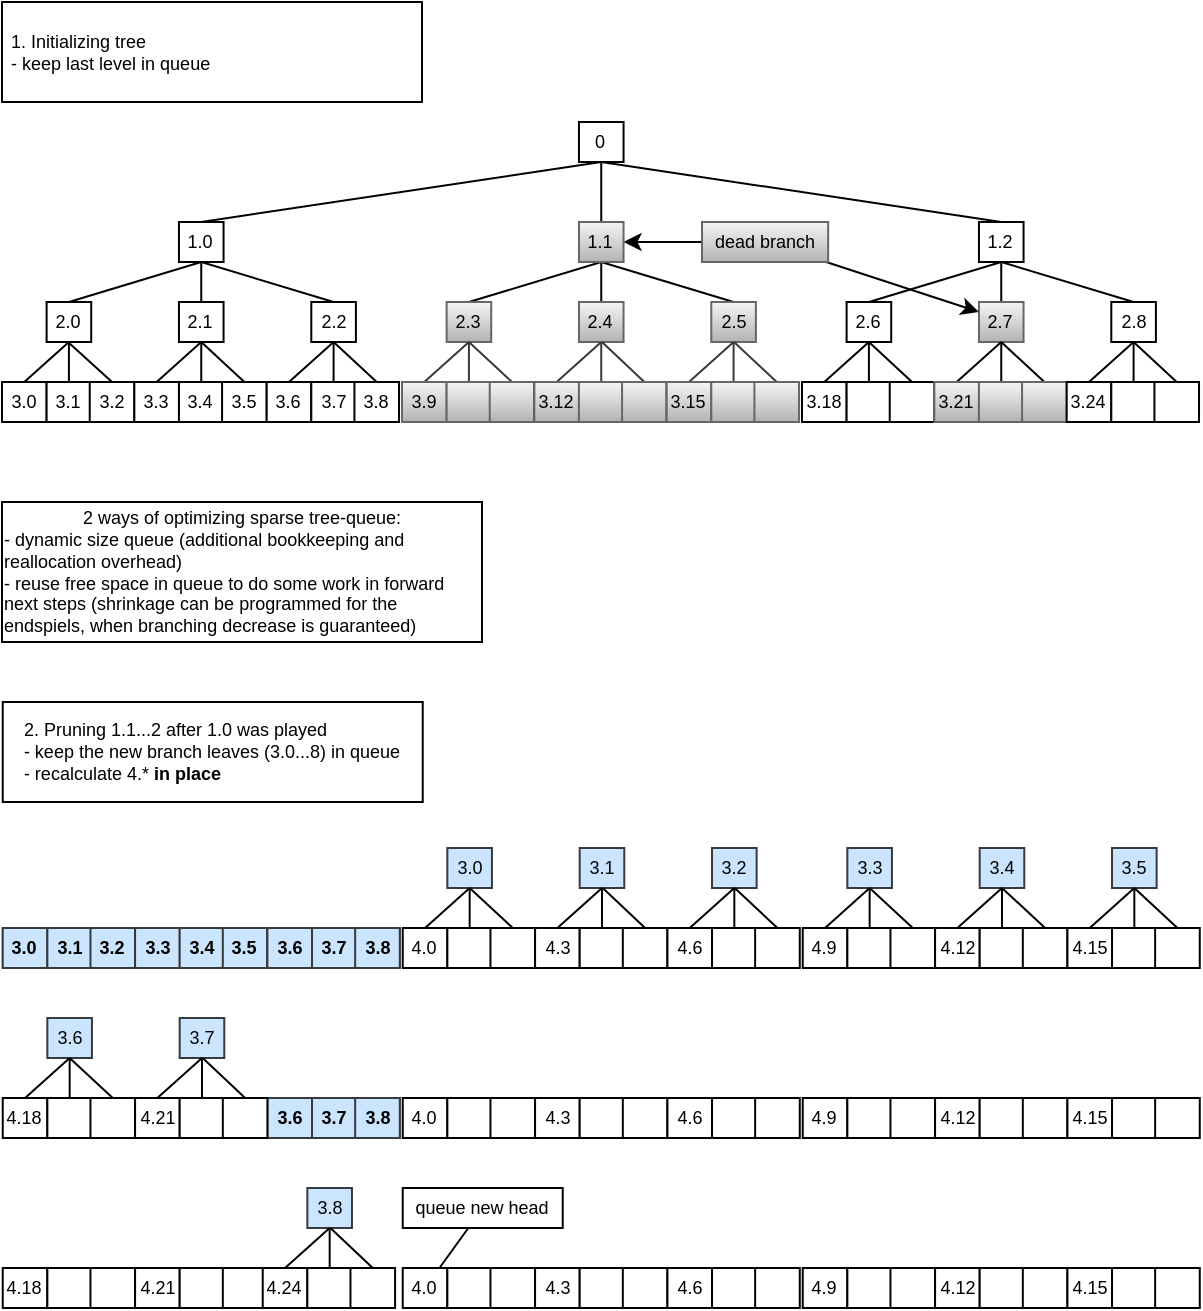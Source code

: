 <mxfile version="15.0.3" type="device"><diagram id="C5RBs43oDa-KdzZeNtuy" name="Page-1"><mxGraphModel dx="401" dy="296" grid="1" gridSize="10" guides="1" tooltips="1" connect="1" arrows="1" fold="1" page="1" pageScale="1" pageWidth="827" pageHeight="1169" math="0" shadow="0"><root><mxCell id="WIyWlLk6GJQsqaUBKTNV-0"/><mxCell id="WIyWlLk6GJQsqaUBKTNV-1" parent="WIyWlLk6GJQsqaUBKTNV-0"/><mxCell id="Z5hQmFH2F7mChiqIoMt5-158" value="" style="edgeStyle=none;rounded=0;orthogonalLoop=1;jettySize=auto;html=1;fontSize=9;entryX=0.5;entryY=0;entryDx=0;entryDy=0;endArrow=none;endFill=0;" parent="WIyWlLk6GJQsqaUBKTNV-1" source="Z5hQmFH2F7mChiqIoMt5-146" target="Z5hQmFH2F7mChiqIoMt5-14" edge="1"><mxGeometry relative="1" as="geometry"><mxPoint x="63.457" y="340" as="targetPoint"/></mxGeometry></mxCell><mxCell id="Z5hQmFH2F7mChiqIoMt5-254" value="" style="edgeStyle=none;rounded=0;orthogonalLoop=1;jettySize=auto;html=1;fontSize=9;exitX=0.5;exitY=1;exitDx=0;exitDy=0;endArrow=none;endFill=0;entryX=0.5;entryY=0;entryDx=0;entryDy=0;" parent="WIyWlLk6GJQsqaUBKTNV-1" source="Z5hQmFH2F7mChiqIoMt5-252" target="Z5hQmFH2F7mChiqIoMt5-146" edge="1"><mxGeometry relative="1" as="geometry"><mxPoint x="63.457" y="160" as="sourcePoint"/></mxGeometry></mxCell><mxCell id="Z5hQmFH2F7mChiqIoMt5-146" value="2.0" style="rounded=0;whiteSpace=wrap;html=1;fontSize=9;" parent="WIyWlLk6GJQsqaUBKTNV-1" vertex="1"><mxGeometry x="52.305" y="240" width="22.305" height="20" as="geometry"/></mxCell><mxCell id="Z5hQmFH2F7mChiqIoMt5-156" value="" style="edgeStyle=none;rounded=0;orthogonalLoop=1;jettySize=auto;html=1;fontSize=9;entryX=0.5;entryY=0;entryDx=0;entryDy=0;endArrow=none;endFill=0;" parent="WIyWlLk6GJQsqaUBKTNV-1" target="Z5hQmFH2F7mChiqIoMt5-15" edge="1"><mxGeometry relative="1" as="geometry"><mxPoint x="63" y="260" as="sourcePoint"/></mxGeometry></mxCell><mxCell id="Z5hQmFH2F7mChiqIoMt5-157" value="" style="edgeStyle=none;rounded=0;orthogonalLoop=1;jettySize=auto;html=1;fontSize=9;exitX=0.5;exitY=1;exitDx=0;exitDy=0;entryX=0.5;entryY=0;entryDx=0;entryDy=0;endArrow=none;endFill=0;" parent="WIyWlLk6GJQsqaUBKTNV-1" source="Z5hQmFH2F7mChiqIoMt5-146" target="Z5hQmFH2F7mChiqIoMt5-13" edge="1"><mxGeometry relative="1" as="geometry"><mxPoint x="41.152" y="200" as="sourcePoint"/></mxGeometry></mxCell><object label="" branch="0" id="Z5hQmFH2F7mChiqIoMt5-19"><mxCell style="group;fontSize=9;" parent="WIyWlLk6GJQsqaUBKTNV-1" vertex="1" connectable="0"><mxGeometry x="30" y="280" width="66.171" height="20" as="geometry"/></mxCell></object><mxCell id="Z5hQmFH2F7mChiqIoMt5-13" value="3.0" style="rounded=0;whiteSpace=wrap;html=1;fontSize=9;" parent="Z5hQmFH2F7mChiqIoMt5-19" vertex="1"><mxGeometry width="22.305" height="20" as="geometry"/></mxCell><mxCell id="Z5hQmFH2F7mChiqIoMt5-14" value="3.1&lt;span style=&quot;white-space: pre; font-size: 9px;&quot;&gt;&lt;/span&gt;" style="rounded=0;whiteSpace=wrap;html=1;fontSize=9;" parent="Z5hQmFH2F7mChiqIoMt5-19" vertex="1"><mxGeometry x="22.305" width="22.305" height="20" as="geometry"/></mxCell><mxCell id="Z5hQmFH2F7mChiqIoMt5-15" value="3.2" style="rounded=0;whiteSpace=wrap;html=1;fontSize=9;" parent="Z5hQmFH2F7mChiqIoMt5-19" vertex="1"><mxGeometry x="43.866" width="22.305" height="20" as="geometry"/></mxCell><mxCell id="Z5hQmFH2F7mChiqIoMt5-175" value="" style="edgeStyle=none;rounded=0;orthogonalLoop=1;jettySize=auto;html=1;fontSize=9;entryX=0.5;entryY=0;entryDx=0;entryDy=0;endArrow=none;endFill=0;" parent="WIyWlLk6GJQsqaUBKTNV-1" source="Z5hQmFH2F7mChiqIoMt5-176" target="Z5hQmFH2F7mChiqIoMt5-181" edge="1"><mxGeometry relative="1" as="geometry"><mxPoint x="129.627" y="340" as="targetPoint"/></mxGeometry></mxCell><mxCell id="Z5hQmFH2F7mChiqIoMt5-253" value="" style="edgeStyle=none;rounded=0;orthogonalLoop=1;jettySize=auto;html=1;fontSize=9;endArrow=none;endFill=0;" parent="WIyWlLk6GJQsqaUBKTNV-1" source="Z5hQmFH2F7mChiqIoMt5-252" target="Z5hQmFH2F7mChiqIoMt5-176" edge="1"><mxGeometry relative="1" as="geometry"/></mxCell><mxCell id="Z5hQmFH2F7mChiqIoMt5-176" value="2.1" style="rounded=0;whiteSpace=wrap;html=1;fontSize=9;" parent="WIyWlLk6GJQsqaUBKTNV-1" vertex="1"><mxGeometry x="118.475" y="240" width="22.305" height="20" as="geometry"/></mxCell><mxCell id="Z5hQmFH2F7mChiqIoMt5-177" value="" style="edgeStyle=none;rounded=0;orthogonalLoop=1;jettySize=auto;html=1;fontSize=9;exitX=0.5;exitY=1;exitDx=0;exitDy=0;entryX=0.5;entryY=0;entryDx=0;entryDy=0;endArrow=none;endFill=0;" parent="WIyWlLk6GJQsqaUBKTNV-1" source="Z5hQmFH2F7mChiqIoMt5-176" target="Z5hQmFH2F7mChiqIoMt5-182" edge="1"><mxGeometry relative="1" as="geometry"/></mxCell><mxCell id="Z5hQmFH2F7mChiqIoMt5-178" value="" style="edgeStyle=none;rounded=0;orthogonalLoop=1;jettySize=auto;html=1;fontSize=9;exitX=0.5;exitY=1;exitDx=0;exitDy=0;entryX=0.5;entryY=0;entryDx=0;entryDy=0;endArrow=none;endFill=0;" parent="WIyWlLk6GJQsqaUBKTNV-1" source="Z5hQmFH2F7mChiqIoMt5-176" target="Z5hQmFH2F7mChiqIoMt5-180" edge="1"><mxGeometry relative="1" as="geometry"><mxPoint x="107.322" y="200" as="sourcePoint"/></mxGeometry></mxCell><object label="" branch="0" id="Z5hQmFH2F7mChiqIoMt5-179"><mxCell style="group;fontSize=9;" parent="WIyWlLk6GJQsqaUBKTNV-1" vertex="1" connectable="0"><mxGeometry x="96.17" y="280" width="66.171" height="20" as="geometry"/></mxCell></object><mxCell id="Z5hQmFH2F7mChiqIoMt5-180" value="3.3" style="rounded=0;whiteSpace=wrap;html=1;fontSize=9;" parent="Z5hQmFH2F7mChiqIoMt5-179" vertex="1"><mxGeometry width="22.305" height="20" as="geometry"/></mxCell><mxCell id="Z5hQmFH2F7mChiqIoMt5-181" value="3.4" style="rounded=0;whiteSpace=wrap;html=1;fontSize=9;" parent="Z5hQmFH2F7mChiqIoMt5-179" vertex="1"><mxGeometry x="22.305" width="22.305" height="20" as="geometry"/></mxCell><mxCell id="Z5hQmFH2F7mChiqIoMt5-182" value="3.5" style="rounded=0;whiteSpace=wrap;html=1;fontSize=9;" parent="Z5hQmFH2F7mChiqIoMt5-179" vertex="1"><mxGeometry x="43.866" width="22.305" height="20" as="geometry"/></mxCell><mxCell id="Z5hQmFH2F7mChiqIoMt5-244" value="" style="edgeStyle=none;rounded=0;orthogonalLoop=1;jettySize=auto;html=1;fontSize=9;entryX=0.5;entryY=0;entryDx=0;entryDy=0;endArrow=none;endFill=0;" parent="WIyWlLk6GJQsqaUBKTNV-1" source="Z5hQmFH2F7mChiqIoMt5-245" target="Z5hQmFH2F7mChiqIoMt5-250" edge="1"><mxGeometry relative="1" as="geometry"><mxPoint x="195.797" y="340" as="targetPoint"/></mxGeometry></mxCell><mxCell id="Z5hQmFH2F7mChiqIoMt5-255" value="" style="edgeStyle=none;rounded=0;orthogonalLoop=1;jettySize=auto;html=1;fontSize=9;exitX=0.5;exitY=1;exitDx=0;exitDy=0;endArrow=none;endFill=0;exitPerimeter=0;entryX=0.5;entryY=0;entryDx=0;entryDy=0;" parent="WIyWlLk6GJQsqaUBKTNV-1" source="Z5hQmFH2F7mChiqIoMt5-252" target="Z5hQmFH2F7mChiqIoMt5-245" edge="1"><mxGeometry relative="1" as="geometry"><mxPoint x="195.797" y="160" as="sourcePoint"/></mxGeometry></mxCell><mxCell id="Z5hQmFH2F7mChiqIoMt5-245" value="2.2" style="rounded=0;whiteSpace=wrap;html=1;fontSize=9;" parent="WIyWlLk6GJQsqaUBKTNV-1" vertex="1"><mxGeometry x="184.645" y="240" width="22.305" height="20" as="geometry"/></mxCell><mxCell id="Z5hQmFH2F7mChiqIoMt5-246" value="" style="edgeStyle=none;rounded=0;orthogonalLoop=1;jettySize=auto;html=1;fontSize=9;exitX=0.5;exitY=1;exitDx=0;exitDy=0;entryX=0.5;entryY=0;entryDx=0;entryDy=0;endArrow=none;endFill=0;" parent="WIyWlLk6GJQsqaUBKTNV-1" source="Z5hQmFH2F7mChiqIoMt5-245" target="Z5hQmFH2F7mChiqIoMt5-251" edge="1"><mxGeometry relative="1" as="geometry"/></mxCell><mxCell id="Z5hQmFH2F7mChiqIoMt5-247" value="" style="edgeStyle=none;rounded=0;orthogonalLoop=1;jettySize=auto;html=1;fontSize=9;entryX=0.5;entryY=0;entryDx=0;entryDy=0;endArrow=none;endFill=0;exitX=0.5;exitY=1;exitDx=0;exitDy=0;" parent="WIyWlLk6GJQsqaUBKTNV-1" source="Z5hQmFH2F7mChiqIoMt5-245" target="Z5hQmFH2F7mChiqIoMt5-249" edge="1"><mxGeometry relative="1" as="geometry"><mxPoint x="173" y="250" as="sourcePoint"/></mxGeometry></mxCell><object label="" branch="0" id="Z5hQmFH2F7mChiqIoMt5-248"><mxCell style="group;fontSize=9;" parent="WIyWlLk6GJQsqaUBKTNV-1" vertex="1" connectable="0"><mxGeometry x="162.34" y="280" width="66.171" height="20" as="geometry"/></mxCell></object><mxCell id="Z5hQmFH2F7mChiqIoMt5-249" value="3.6" style="rounded=0;whiteSpace=wrap;html=1;fontSize=9;" parent="Z5hQmFH2F7mChiqIoMt5-248" vertex="1"><mxGeometry width="22.305" height="20" as="geometry"/></mxCell><mxCell id="Z5hQmFH2F7mChiqIoMt5-250" value="3.7" style="rounded=0;whiteSpace=wrap;html=1;fontSize=9;" parent="Z5hQmFH2F7mChiqIoMt5-248" vertex="1"><mxGeometry x="22.305" width="22.305" height="20" as="geometry"/></mxCell><mxCell id="Z5hQmFH2F7mChiqIoMt5-251" value="3.8" style="rounded=0;whiteSpace=wrap;html=1;fontSize=9;" parent="Z5hQmFH2F7mChiqIoMt5-248" vertex="1"><mxGeometry x="43.866" width="22.305" height="20" as="geometry"/></mxCell><mxCell id="Z5hQmFH2F7mChiqIoMt5-319" value="" style="edgeStyle=none;rounded=0;orthogonalLoop=1;jettySize=auto;html=1;fontSize=9;endArrow=none;endFill=0;entryX=0.5;entryY=1;entryDx=0;entryDy=0;exitX=0.5;exitY=0;exitDx=0;exitDy=0;" parent="WIyWlLk6GJQsqaUBKTNV-1" source="Z5hQmFH2F7mChiqIoMt5-252" target="Z5hQmFH2F7mChiqIoMt5-317" edge="1"><mxGeometry relative="1" as="geometry"><mxPoint x="129.627" y="120" as="targetPoint"/></mxGeometry></mxCell><mxCell id="Z5hQmFH2F7mChiqIoMt5-252" value="1.0" style="rounded=0;whiteSpace=wrap;html=1;fontSize=9;" parent="WIyWlLk6GJQsqaUBKTNV-1" vertex="1"><mxGeometry x="118.475" y="200" width="22.305" height="20" as="geometry"/></mxCell><mxCell id="Z5hQmFH2F7mChiqIoMt5-261" value="" style="edgeStyle=none;rounded=0;orthogonalLoop=1;jettySize=auto;html=1;fontSize=9;entryX=0.5;entryY=0;entryDx=0;entryDy=0;endArrow=none;endFill=0;fillColor=#eeeeee;strokeColor=#36393d;" parent="WIyWlLk6GJQsqaUBKTNV-1" source="Z5hQmFH2F7mChiqIoMt5-263" target="Z5hQmFH2F7mChiqIoMt5-268" edge="1"><mxGeometry relative="1" as="geometry"><mxPoint x="263.457" y="340" as="targetPoint"/></mxGeometry></mxCell><mxCell id="Z5hQmFH2F7mChiqIoMt5-262" value="" style="edgeStyle=none;rounded=0;orthogonalLoop=1;jettySize=auto;html=1;fontSize=9;exitX=0.5;exitY=1;exitDx=0;exitDy=0;endArrow=none;endFill=0;entryX=0.5;entryY=0;entryDx=0;entryDy=0;" parent="WIyWlLk6GJQsqaUBKTNV-1" source="Z5hQmFH2F7mChiqIoMt5-288" target="Z5hQmFH2F7mChiqIoMt5-263" edge="1"><mxGeometry relative="1" as="geometry"><mxPoint x="263.457" y="160" as="sourcePoint"/></mxGeometry></mxCell><mxCell id="Z5hQmFH2F7mChiqIoMt5-263" value="2.3" style="rounded=0;whiteSpace=wrap;html=1;fontSize=9;strokeColor=#666666;fillColor=#f5f5f5;gradientColor=#b3b3b3;" parent="WIyWlLk6GJQsqaUBKTNV-1" vertex="1"><mxGeometry x="252.305" y="240" width="22.305" height="20" as="geometry"/></mxCell><mxCell id="Z5hQmFH2F7mChiqIoMt5-264" value="" style="edgeStyle=none;rounded=0;orthogonalLoop=1;jettySize=auto;html=1;fontSize=9;exitX=0.5;exitY=1;exitDx=0;exitDy=0;entryX=0.5;entryY=0;entryDx=0;entryDy=0;endArrow=none;endFill=0;fillColor=#eeeeee;strokeColor=#36393d;" parent="WIyWlLk6GJQsqaUBKTNV-1" source="Z5hQmFH2F7mChiqIoMt5-263" target="Z5hQmFH2F7mChiqIoMt5-269" edge="1"><mxGeometry relative="1" as="geometry"/></mxCell><mxCell id="Z5hQmFH2F7mChiqIoMt5-265" value="" style="edgeStyle=none;rounded=0;orthogonalLoop=1;jettySize=auto;html=1;fontSize=9;exitX=0.5;exitY=1;exitDx=0;exitDy=0;entryX=0.5;entryY=0;entryDx=0;entryDy=0;endArrow=none;endFill=0;fillColor=#eeeeee;strokeColor=#36393d;" parent="WIyWlLk6GJQsqaUBKTNV-1" source="Z5hQmFH2F7mChiqIoMt5-263" target="Z5hQmFH2F7mChiqIoMt5-267" edge="1"><mxGeometry relative="1" as="geometry"><mxPoint x="241.152" y="200" as="sourcePoint"/></mxGeometry></mxCell><object label="" branch="0" id="Z5hQmFH2F7mChiqIoMt5-266"><mxCell style="group;fontSize=9;strokeColor=#36393d;fillColor=#000000;" parent="WIyWlLk6GJQsqaUBKTNV-1" vertex="1" connectable="0"><mxGeometry x="230" y="280" width="66.171" height="20" as="geometry"/></mxCell></object><mxCell id="Z5hQmFH2F7mChiqIoMt5-267" value="3.9" style="rounded=0;whiteSpace=wrap;html=1;fontSize=9;strokeColor=#666666;fillColor=#f5f5f5;gradientColor=#b3b3b3;" parent="Z5hQmFH2F7mChiqIoMt5-266" vertex="1"><mxGeometry width="22.305" height="20" as="geometry"/></mxCell><mxCell id="Z5hQmFH2F7mChiqIoMt5-268" value="" style="rounded=0;whiteSpace=wrap;html=1;fontSize=9;strokeColor=#666666;fillColor=#f5f5f5;gradientColor=#b3b3b3;" parent="Z5hQmFH2F7mChiqIoMt5-266" vertex="1"><mxGeometry x="22.305" width="22.305" height="20" as="geometry"/></mxCell><mxCell id="Z5hQmFH2F7mChiqIoMt5-269" value="" style="rounded=0;whiteSpace=wrap;html=1;fontSize=9;strokeColor=#666666;fillColor=#f5f5f5;gradientColor=#b3b3b3;" parent="Z5hQmFH2F7mChiqIoMt5-266" vertex="1"><mxGeometry x="43.866" width="22.305" height="20" as="geometry"/></mxCell><mxCell id="Z5hQmFH2F7mChiqIoMt5-270" value="" style="edgeStyle=none;rounded=0;orthogonalLoop=1;jettySize=auto;html=1;fontSize=9;entryX=0.5;entryY=0;entryDx=0;entryDy=0;endArrow=none;endFill=0;fillColor=#eeeeee;strokeColor=#36393d;" parent="WIyWlLk6GJQsqaUBKTNV-1" source="Z5hQmFH2F7mChiqIoMt5-272" target="Z5hQmFH2F7mChiqIoMt5-277" edge="1"><mxGeometry relative="1" as="geometry"><mxPoint x="329.627" y="340" as="targetPoint"/></mxGeometry></mxCell><mxCell id="Z5hQmFH2F7mChiqIoMt5-271" value="" style="edgeStyle=none;rounded=0;orthogonalLoop=1;jettySize=auto;html=1;fontSize=9;endArrow=none;endFill=0;" parent="WIyWlLk6GJQsqaUBKTNV-1" source="Z5hQmFH2F7mChiqIoMt5-288" target="Z5hQmFH2F7mChiqIoMt5-272" edge="1"><mxGeometry relative="1" as="geometry"/></mxCell><mxCell id="Z5hQmFH2F7mChiqIoMt5-272" value="2.4" style="rounded=0;whiteSpace=wrap;html=1;fontSize=9;strokeColor=#666666;fillColor=#f5f5f5;gradientColor=#b3b3b3;" parent="WIyWlLk6GJQsqaUBKTNV-1" vertex="1"><mxGeometry x="318.475" y="240" width="22.305" height="20" as="geometry"/></mxCell><mxCell id="Z5hQmFH2F7mChiqIoMt5-273" value="" style="edgeStyle=none;rounded=0;orthogonalLoop=1;jettySize=auto;html=1;fontSize=9;entryX=0.5;entryY=0;entryDx=0;entryDy=0;endArrow=none;endFill=0;fillColor=#eeeeee;strokeColor=#36393d;" parent="WIyWlLk6GJQsqaUBKTNV-1" target="Z5hQmFH2F7mChiqIoMt5-278" edge="1"><mxGeometry relative="1" as="geometry"><mxPoint x="330" y="260" as="sourcePoint"/></mxGeometry></mxCell><mxCell id="Z5hQmFH2F7mChiqIoMt5-274" value="" style="edgeStyle=none;rounded=0;orthogonalLoop=1;jettySize=auto;html=1;fontSize=9;exitX=0.5;exitY=1;exitDx=0;exitDy=0;entryX=0.5;entryY=0;entryDx=0;entryDy=0;endArrow=none;endFill=0;fillColor=#eeeeee;strokeColor=#36393d;" parent="WIyWlLk6GJQsqaUBKTNV-1" source="Z5hQmFH2F7mChiqIoMt5-272" target="Z5hQmFH2F7mChiqIoMt5-276" edge="1"><mxGeometry relative="1" as="geometry"><mxPoint x="307.322" y="200" as="sourcePoint"/></mxGeometry></mxCell><object label="" branch="0" id="Z5hQmFH2F7mChiqIoMt5-275"><mxCell style="group;fontSize=9;strokeColor=#36393d;fillColor=#000000;" parent="WIyWlLk6GJQsqaUBKTNV-1" vertex="1" connectable="0"><mxGeometry x="296.17" y="280" width="66.171" height="20" as="geometry"/></mxCell></object><mxCell id="Z5hQmFH2F7mChiqIoMt5-276" value="3.12" style="rounded=0;whiteSpace=wrap;html=1;fontSize=9;strokeColor=#666666;fillColor=#f5f5f5;gradientColor=#b3b3b3;" parent="Z5hQmFH2F7mChiqIoMt5-275" vertex="1"><mxGeometry width="22.305" height="20" as="geometry"/></mxCell><mxCell id="Z5hQmFH2F7mChiqIoMt5-277" value="" style="rounded=0;whiteSpace=wrap;html=1;fontSize=9;strokeColor=#666666;fillColor=#f5f5f5;gradientColor=#b3b3b3;" parent="Z5hQmFH2F7mChiqIoMt5-275" vertex="1"><mxGeometry x="22.305" width="22.305" height="20" as="geometry"/></mxCell><mxCell id="Z5hQmFH2F7mChiqIoMt5-278" value="" style="rounded=0;whiteSpace=wrap;html=1;fontSize=9;strokeColor=#666666;fillColor=#f5f5f5;gradientColor=#b3b3b3;" parent="Z5hQmFH2F7mChiqIoMt5-275" vertex="1"><mxGeometry x="43.866" width="22.305" height="20" as="geometry"/></mxCell><mxCell id="Z5hQmFH2F7mChiqIoMt5-279" value="" style="edgeStyle=none;rounded=0;orthogonalLoop=1;jettySize=auto;html=1;fontSize=9;entryX=0.5;entryY=0;entryDx=0;entryDy=0;endArrow=none;endFill=0;fillColor=#eeeeee;strokeColor=#36393d;" parent="WIyWlLk6GJQsqaUBKTNV-1" source="Z5hQmFH2F7mChiqIoMt5-281" target="Z5hQmFH2F7mChiqIoMt5-286" edge="1"><mxGeometry relative="1" as="geometry"><mxPoint x="395.797" y="340" as="targetPoint"/></mxGeometry></mxCell><mxCell id="Z5hQmFH2F7mChiqIoMt5-280" value="" style="edgeStyle=none;rounded=0;orthogonalLoop=1;jettySize=auto;html=1;fontSize=9;exitX=0.5;exitY=1;exitDx=0;exitDy=0;endArrow=none;endFill=0;entryX=0.5;entryY=0;entryDx=0;entryDy=0;" parent="WIyWlLk6GJQsqaUBKTNV-1" source="Z5hQmFH2F7mChiqIoMt5-288" target="Z5hQmFH2F7mChiqIoMt5-281" edge="1"><mxGeometry relative="1" as="geometry"><mxPoint x="395.797" y="160" as="sourcePoint"/></mxGeometry></mxCell><mxCell id="Z5hQmFH2F7mChiqIoMt5-281" value="2.5" style="rounded=0;whiteSpace=wrap;html=1;fontSize=9;strokeColor=#666666;fillColor=#f5f5f5;gradientColor=#b3b3b3;" parent="WIyWlLk6GJQsqaUBKTNV-1" vertex="1"><mxGeometry x="384.645" y="240" width="22.305" height="20" as="geometry"/></mxCell><mxCell id="Z5hQmFH2F7mChiqIoMt5-282" value="" style="edgeStyle=none;rounded=0;orthogonalLoop=1;jettySize=auto;html=1;fontSize=9;entryX=0.5;entryY=0;entryDx=0;entryDy=0;endArrow=none;endFill=0;fillColor=#eeeeee;strokeColor=#36393d;" parent="WIyWlLk6GJQsqaUBKTNV-1" target="Z5hQmFH2F7mChiqIoMt5-287" edge="1"><mxGeometry relative="1" as="geometry"><mxPoint x="396" y="260" as="sourcePoint"/></mxGeometry></mxCell><mxCell id="Z5hQmFH2F7mChiqIoMt5-283" value="" style="edgeStyle=none;rounded=0;orthogonalLoop=1;jettySize=auto;html=1;fontSize=9;exitX=0.5;exitY=1;exitDx=0;exitDy=0;entryX=0.5;entryY=0;entryDx=0;entryDy=0;endArrow=none;endFill=0;fillColor=#eeeeee;strokeColor=#36393d;" parent="WIyWlLk6GJQsqaUBKTNV-1" source="Z5hQmFH2F7mChiqIoMt5-281" target="Z5hQmFH2F7mChiqIoMt5-285" edge="1"><mxGeometry relative="1" as="geometry"><mxPoint x="373.492" y="200" as="sourcePoint"/></mxGeometry></mxCell><object label="" branch="0" id="Z5hQmFH2F7mChiqIoMt5-284"><mxCell style="group;fontSize=9;strokeColor=#36393d;fillColor=#000000;" parent="WIyWlLk6GJQsqaUBKTNV-1" vertex="1" connectable="0"><mxGeometry x="362.34" y="280" width="66.171" height="20" as="geometry"/></mxCell></object><mxCell id="Z5hQmFH2F7mChiqIoMt5-285" value="3.15" style="rounded=0;whiteSpace=wrap;html=1;fontSize=9;strokeColor=#666666;fillColor=#f5f5f5;gradientColor=#b3b3b3;" parent="Z5hQmFH2F7mChiqIoMt5-284" vertex="1"><mxGeometry width="22.305" height="20" as="geometry"/></mxCell><mxCell id="Z5hQmFH2F7mChiqIoMt5-286" value="" style="rounded=0;whiteSpace=wrap;html=1;fontSize=9;strokeColor=#666666;fillColor=#f5f5f5;gradientColor=#b3b3b3;" parent="Z5hQmFH2F7mChiqIoMt5-284" vertex="1"><mxGeometry x="22.305" width="22.305" height="20" as="geometry"/></mxCell><mxCell id="Z5hQmFH2F7mChiqIoMt5-287" value="" style="rounded=0;whiteSpace=wrap;html=1;fontSize=9;strokeColor=#666666;fillColor=#f5f5f5;gradientColor=#b3b3b3;" parent="Z5hQmFH2F7mChiqIoMt5-284" vertex="1"><mxGeometry x="43.866" width="22.305" height="20" as="geometry"/></mxCell><mxCell id="Z5hQmFH2F7mChiqIoMt5-318" value="" style="edgeStyle=none;rounded=0;orthogonalLoop=1;jettySize=auto;html=1;fontSize=9;endArrow=none;endFill=0;" parent="WIyWlLk6GJQsqaUBKTNV-1" source="Z5hQmFH2F7mChiqIoMt5-288" target="Z5hQmFH2F7mChiqIoMt5-317" edge="1"><mxGeometry relative="1" as="geometry"/></mxCell><mxCell id="zF0YXbcjaQfSwPTn7eTU-2" value="" style="edgeStyle=orthogonalEdgeStyle;rounded=0;orthogonalLoop=1;jettySize=auto;html=1;" edge="1" parent="WIyWlLk6GJQsqaUBKTNV-1" source="zF0YXbcjaQfSwPTn7eTU-1" target="Z5hQmFH2F7mChiqIoMt5-288"><mxGeometry relative="1" as="geometry"/></mxCell><mxCell id="Z5hQmFH2F7mChiqIoMt5-288" value="1.1" style="rounded=0;whiteSpace=wrap;html=1;fontSize=9;fillColor=#f5f5f5;gradientColor=#b3b3b3;strokeColor=#666666;" parent="WIyWlLk6GJQsqaUBKTNV-1" vertex="1"><mxGeometry x="318.475" y="200" width="22.305" height="20" as="geometry"/></mxCell><mxCell id="Z5hQmFH2F7mChiqIoMt5-289" value="" style="edgeStyle=none;rounded=0;orthogonalLoop=1;jettySize=auto;html=1;fontSize=9;entryX=0.5;entryY=0;entryDx=0;entryDy=0;endArrow=none;endFill=0;" parent="WIyWlLk6GJQsqaUBKTNV-1" source="Z5hQmFH2F7mChiqIoMt5-291" target="Z5hQmFH2F7mChiqIoMt5-296" edge="1"><mxGeometry relative="1" as="geometry"><mxPoint x="463.457" y="340" as="targetPoint"/></mxGeometry></mxCell><mxCell id="Z5hQmFH2F7mChiqIoMt5-290" value="" style="edgeStyle=none;rounded=0;orthogonalLoop=1;jettySize=auto;html=1;fontSize=9;exitX=0.5;exitY=1;exitDx=0;exitDy=0;endArrow=none;endFill=0;entryX=0.5;entryY=0;entryDx=0;entryDy=0;" parent="WIyWlLk6GJQsqaUBKTNV-1" source="Z5hQmFH2F7mChiqIoMt5-316" target="Z5hQmFH2F7mChiqIoMt5-291" edge="1"><mxGeometry relative="1" as="geometry"><mxPoint x="463.457" y="160" as="sourcePoint"/></mxGeometry></mxCell><mxCell id="Z5hQmFH2F7mChiqIoMt5-291" value="2.6" style="rounded=0;whiteSpace=wrap;html=1;fontSize=9;" parent="WIyWlLk6GJQsqaUBKTNV-1" vertex="1"><mxGeometry x="452.305" y="240" width="22.305" height="20" as="geometry"/></mxCell><mxCell id="Z5hQmFH2F7mChiqIoMt5-292" value="" style="edgeStyle=none;rounded=0;orthogonalLoop=1;jettySize=auto;html=1;fontSize=9;exitX=0.5;exitY=1;exitDx=0;exitDy=0;entryX=0.5;entryY=0;entryDx=0;entryDy=0;endArrow=none;endFill=0;" parent="WIyWlLk6GJQsqaUBKTNV-1" source="Z5hQmFH2F7mChiqIoMt5-291" target="Z5hQmFH2F7mChiqIoMt5-297" edge="1"><mxGeometry relative="1" as="geometry"/></mxCell><mxCell id="Z5hQmFH2F7mChiqIoMt5-293" value="" style="edgeStyle=none;rounded=0;orthogonalLoop=1;jettySize=auto;html=1;fontSize=9;exitX=0.5;exitY=1;exitDx=0;exitDy=0;entryX=0.5;entryY=0;entryDx=0;entryDy=0;endArrow=none;endFill=0;" parent="WIyWlLk6GJQsqaUBKTNV-1" source="Z5hQmFH2F7mChiqIoMt5-291" target="Z5hQmFH2F7mChiqIoMt5-295" edge="1"><mxGeometry relative="1" as="geometry"><mxPoint x="441.152" y="200" as="sourcePoint"/></mxGeometry></mxCell><object label="" branch="0" id="Z5hQmFH2F7mChiqIoMt5-294"><mxCell style="group;fontSize=9;" parent="WIyWlLk6GJQsqaUBKTNV-1" vertex="1" connectable="0"><mxGeometry x="430" y="280" width="66.171" height="20" as="geometry"/></mxCell></object><mxCell id="Z5hQmFH2F7mChiqIoMt5-295" value="3.18" style="rounded=0;whiteSpace=wrap;html=1;fontSize=9;" parent="Z5hQmFH2F7mChiqIoMt5-294" vertex="1"><mxGeometry width="22.305" height="20" as="geometry"/></mxCell><mxCell id="Z5hQmFH2F7mChiqIoMt5-296" value="" style="rounded=0;whiteSpace=wrap;html=1;fontSize=9;" parent="Z5hQmFH2F7mChiqIoMt5-294" vertex="1"><mxGeometry x="22.305" width="22.305" height="20" as="geometry"/></mxCell><mxCell id="Z5hQmFH2F7mChiqIoMt5-297" value="" style="rounded=0;whiteSpace=wrap;html=1;fontSize=9;" parent="Z5hQmFH2F7mChiqIoMt5-294" vertex="1"><mxGeometry x="43.866" width="22.305" height="20" as="geometry"/></mxCell><mxCell id="Z5hQmFH2F7mChiqIoMt5-298" value="" style="edgeStyle=none;rounded=0;orthogonalLoop=1;jettySize=auto;html=1;fontSize=9;entryX=0.5;entryY=0;entryDx=0;entryDy=0;endArrow=none;endFill=0;" parent="WIyWlLk6GJQsqaUBKTNV-1" source="Z5hQmFH2F7mChiqIoMt5-300" target="Z5hQmFH2F7mChiqIoMt5-305" edge="1"><mxGeometry relative="1" as="geometry"><mxPoint x="529.627" y="340" as="targetPoint"/></mxGeometry></mxCell><mxCell id="Z5hQmFH2F7mChiqIoMt5-299" value="" style="edgeStyle=none;rounded=0;orthogonalLoop=1;jettySize=auto;html=1;fontSize=9;endArrow=none;endFill=0;" parent="WIyWlLk6GJQsqaUBKTNV-1" source="Z5hQmFH2F7mChiqIoMt5-316" target="Z5hQmFH2F7mChiqIoMt5-300" edge="1"><mxGeometry relative="1" as="geometry"/></mxCell><mxCell id="Z5hQmFH2F7mChiqIoMt5-300" value="2.7" style="rounded=0;whiteSpace=wrap;html=1;fontSize=9;gradientColor=#b3b3b3;fillColor=#f5f5f5;strokeColor=#666666;" parent="WIyWlLk6GJQsqaUBKTNV-1" vertex="1"><mxGeometry x="518.475" y="240" width="22.305" height="20" as="geometry"/></mxCell><mxCell id="Z5hQmFH2F7mChiqIoMt5-301" value="" style="edgeStyle=none;rounded=0;orthogonalLoop=1;jettySize=auto;html=1;fontSize=9;exitX=0.5;exitY=1;exitDx=0;exitDy=0;entryX=0.5;entryY=0;entryDx=0;entryDy=0;endArrow=none;endFill=0;" parent="WIyWlLk6GJQsqaUBKTNV-1" source="Z5hQmFH2F7mChiqIoMt5-300" target="Z5hQmFH2F7mChiqIoMt5-306" edge="1"><mxGeometry relative="1" as="geometry"/></mxCell><mxCell id="Z5hQmFH2F7mChiqIoMt5-302" value="" style="edgeStyle=none;rounded=0;orthogonalLoop=1;jettySize=auto;html=1;fontSize=9;exitX=0.5;exitY=1;exitDx=0;exitDy=0;entryX=0.5;entryY=0;entryDx=0;entryDy=0;endArrow=none;endFill=0;" parent="WIyWlLk6GJQsqaUBKTNV-1" source="Z5hQmFH2F7mChiqIoMt5-300" target="Z5hQmFH2F7mChiqIoMt5-304" edge="1"><mxGeometry relative="1" as="geometry"><mxPoint x="507.322" y="200" as="sourcePoint"/></mxGeometry></mxCell><object label="" branch="0" id="Z5hQmFH2F7mChiqIoMt5-303"><mxCell style="group;fontSize=9;" parent="WIyWlLk6GJQsqaUBKTNV-1" vertex="1" connectable="0"><mxGeometry x="496.17" y="280" width="66.171" height="20" as="geometry"/></mxCell></object><mxCell id="Z5hQmFH2F7mChiqIoMt5-304" value="3.21" style="rounded=0;whiteSpace=wrap;html=1;fontSize=9;gradientColor=#b3b3b3;fillColor=#f5f5f5;strokeColor=#666666;" parent="Z5hQmFH2F7mChiqIoMt5-303" vertex="1"><mxGeometry width="22.305" height="20" as="geometry"/></mxCell><mxCell id="Z5hQmFH2F7mChiqIoMt5-305" value="" style="rounded=0;whiteSpace=wrap;html=1;fontSize=9;gradientColor=#b3b3b3;fillColor=#f5f5f5;strokeColor=#666666;" parent="Z5hQmFH2F7mChiqIoMt5-303" vertex="1"><mxGeometry x="22.305" width="22.305" height="20" as="geometry"/></mxCell><mxCell id="Z5hQmFH2F7mChiqIoMt5-306" value="" style="rounded=0;whiteSpace=wrap;html=1;fontSize=9;gradientColor=#b3b3b3;fillColor=#f5f5f5;strokeColor=#666666;" parent="Z5hQmFH2F7mChiqIoMt5-303" vertex="1"><mxGeometry x="43.866" width="22.305" height="20" as="geometry"/></mxCell><mxCell id="Z5hQmFH2F7mChiqIoMt5-307" value="" style="edgeStyle=none;rounded=0;orthogonalLoop=1;jettySize=auto;html=1;fontSize=9;entryX=0.5;entryY=0;entryDx=0;entryDy=0;endArrow=none;endFill=0;" parent="WIyWlLk6GJQsqaUBKTNV-1" source="Z5hQmFH2F7mChiqIoMt5-309" target="Z5hQmFH2F7mChiqIoMt5-314" edge="1"><mxGeometry relative="1" as="geometry"><mxPoint x="595.797" y="340" as="targetPoint"/></mxGeometry></mxCell><mxCell id="Z5hQmFH2F7mChiqIoMt5-308" value="" style="edgeStyle=none;rounded=0;orthogonalLoop=1;jettySize=auto;html=1;fontSize=9;exitX=0.5;exitY=1;exitDx=0;exitDy=0;endArrow=none;endFill=0;entryX=0.5;entryY=0;entryDx=0;entryDy=0;" parent="WIyWlLk6GJQsqaUBKTNV-1" source="Z5hQmFH2F7mChiqIoMt5-316" target="Z5hQmFH2F7mChiqIoMt5-309" edge="1"><mxGeometry relative="1" as="geometry"><mxPoint x="595.797" y="160" as="sourcePoint"/></mxGeometry></mxCell><mxCell id="Z5hQmFH2F7mChiqIoMt5-309" value="2.8" style="rounded=0;whiteSpace=wrap;html=1;fontSize=9;" parent="WIyWlLk6GJQsqaUBKTNV-1" vertex="1"><mxGeometry x="584.645" y="240" width="22.305" height="20" as="geometry"/></mxCell><mxCell id="Z5hQmFH2F7mChiqIoMt5-310" value="" style="edgeStyle=none;rounded=0;orthogonalLoop=1;jettySize=auto;html=1;fontSize=9;exitX=0.5;exitY=1;exitDx=0;exitDy=0;entryX=0.5;entryY=0;entryDx=0;entryDy=0;endArrow=none;endFill=0;" parent="WIyWlLk6GJQsqaUBKTNV-1" source="Z5hQmFH2F7mChiqIoMt5-309" target="Z5hQmFH2F7mChiqIoMt5-315" edge="1"><mxGeometry relative="1" as="geometry"/></mxCell><mxCell id="Z5hQmFH2F7mChiqIoMt5-311" value="" style="edgeStyle=none;rounded=0;orthogonalLoop=1;jettySize=auto;html=1;fontSize=9;exitX=0.5;exitY=1;exitDx=0;exitDy=0;entryX=0.5;entryY=0;entryDx=0;entryDy=0;endArrow=none;endFill=0;" parent="WIyWlLk6GJQsqaUBKTNV-1" source="Z5hQmFH2F7mChiqIoMt5-309" target="Z5hQmFH2F7mChiqIoMt5-313" edge="1"><mxGeometry relative="1" as="geometry"><mxPoint x="573.492" y="200" as="sourcePoint"/></mxGeometry></mxCell><object label="" branch="0" id="Z5hQmFH2F7mChiqIoMt5-312"><mxCell style="group;fontSize=9;" parent="WIyWlLk6GJQsqaUBKTNV-1" vertex="1" connectable="0"><mxGeometry x="562.34" y="280" width="66.171" height="20" as="geometry"/></mxCell></object><mxCell id="Z5hQmFH2F7mChiqIoMt5-313" value="3.24" style="rounded=0;whiteSpace=wrap;html=1;fontSize=9;" parent="Z5hQmFH2F7mChiqIoMt5-312" vertex="1"><mxGeometry width="22.305" height="20" as="geometry"/></mxCell><mxCell id="Z5hQmFH2F7mChiqIoMt5-314" value="" style="rounded=0;whiteSpace=wrap;html=1;fontSize=9;" parent="Z5hQmFH2F7mChiqIoMt5-312" vertex="1"><mxGeometry x="22.305" width="22.305" height="20" as="geometry"/></mxCell><mxCell id="Z5hQmFH2F7mChiqIoMt5-315" value="" style="rounded=0;whiteSpace=wrap;html=1;fontSize=9;" parent="Z5hQmFH2F7mChiqIoMt5-312" vertex="1"><mxGeometry x="43.866" width="22.305" height="20" as="geometry"/></mxCell><mxCell id="Z5hQmFH2F7mChiqIoMt5-320" value="" style="edgeStyle=none;rounded=0;orthogonalLoop=1;jettySize=auto;html=1;fontSize=9;endArrow=none;endFill=0;entryX=0.5;entryY=1;entryDx=0;entryDy=0;exitX=0.5;exitY=0;exitDx=0;exitDy=0;" parent="WIyWlLk6GJQsqaUBKTNV-1" source="Z5hQmFH2F7mChiqIoMt5-316" target="Z5hQmFH2F7mChiqIoMt5-317" edge="1"><mxGeometry relative="1" as="geometry"><mxPoint x="529.627" y="120" as="targetPoint"/></mxGeometry></mxCell><mxCell id="Z5hQmFH2F7mChiqIoMt5-316" value="1.2" style="rounded=0;whiteSpace=wrap;html=1;fontSize=9;" parent="WIyWlLk6GJQsqaUBKTNV-1" vertex="1"><mxGeometry x="518.475" y="200" width="22.305" height="20" as="geometry"/></mxCell><mxCell id="Z5hQmFH2F7mChiqIoMt5-317" value="0" style="rounded=0;whiteSpace=wrap;html=1;fontSize=9;" parent="WIyWlLk6GJQsqaUBKTNV-1" vertex="1"><mxGeometry x="318.475" y="150" width="22.305" height="20" as="geometry"/></mxCell><mxCell id="nwHU5ip1WEYhQN9irnRJ-74" value="&lt;div align=&quot;left&quot;&gt;2. Pruning 1.1...2 after 1.0 was played&lt;br&gt;&lt;/div&gt;&lt;div align=&quot;left&quot;&gt;- keep the new branch leaves (3.0...8) in queue&lt;/div&gt;&lt;div align=&quot;left&quot;&gt;- recalculate 4.*&lt;b&gt; in place&lt;/b&gt;&lt;br&gt;&lt;/div&gt;" style="rounded=0;whiteSpace=wrap;html=1;fontSize=9;" parent="WIyWlLk6GJQsqaUBKTNV-1" vertex="1"><mxGeometry x="30.37" y="440" width="210" height="50" as="geometry"/></mxCell><object label="" branch="0" id="nwHU5ip1WEYhQN9irnRJ-80"><mxCell style="group;fontSize=9;fontStyle=1;fillColor=#cce5ff;strokeColor=#36393d;" parent="WIyWlLk6GJQsqaUBKTNV-1" vertex="1" connectable="0"><mxGeometry x="30.37" y="553" width="66.171" height="20" as="geometry"/></mxCell></object><mxCell id="nwHU5ip1WEYhQN9irnRJ-81" value="3.0" style="rounded=0;whiteSpace=wrap;html=1;fontSize=9;fontStyle=1;fillColor=#cce5ff;strokeColor=#36393d;" parent="nwHU5ip1WEYhQN9irnRJ-80" vertex="1"><mxGeometry width="22.305" height="20" as="geometry"/></mxCell><mxCell id="nwHU5ip1WEYhQN9irnRJ-82" value="3.1&lt;span style=&quot;white-space: pre; font-size: 9px;&quot;&gt;&lt;/span&gt;" style="rounded=0;whiteSpace=wrap;html=1;fontSize=9;fontStyle=1;fillColor=#cce5ff;strokeColor=#36393d;" parent="nwHU5ip1WEYhQN9irnRJ-80" vertex="1"><mxGeometry x="22.305" width="22.305" height="20" as="geometry"/></mxCell><mxCell id="nwHU5ip1WEYhQN9irnRJ-83" value="3.2" style="rounded=0;whiteSpace=wrap;html=1;fontSize=9;fontStyle=1;fillColor=#cce5ff;strokeColor=#36393d;" parent="nwHU5ip1WEYhQN9irnRJ-80" vertex="1"><mxGeometry x="43.866" width="22.305" height="20" as="geometry"/></mxCell><object label="" branch="0" id="nwHU5ip1WEYhQN9irnRJ-89"><mxCell style="group;fontSize=9;fontStyle=1;fillColor=#cce5ff;strokeColor=#36393d;" parent="WIyWlLk6GJQsqaUBKTNV-1" vertex="1" connectable="0"><mxGeometry x="96.54" y="553" width="66.171" height="20" as="geometry"/></mxCell></object><mxCell id="nwHU5ip1WEYhQN9irnRJ-90" value="3.3" style="rounded=0;whiteSpace=wrap;html=1;fontSize=9;fontStyle=1;fillColor=#cce5ff;strokeColor=#36393d;" parent="nwHU5ip1WEYhQN9irnRJ-89" vertex="1"><mxGeometry width="22.305" height="20" as="geometry"/></mxCell><mxCell id="nwHU5ip1WEYhQN9irnRJ-91" value="3.4" style="rounded=0;whiteSpace=wrap;html=1;fontSize=9;fontStyle=1;fillColor=#cce5ff;strokeColor=#36393d;" parent="nwHU5ip1WEYhQN9irnRJ-89" vertex="1"><mxGeometry x="22.305" width="22.305" height="20" as="geometry"/></mxCell><mxCell id="nwHU5ip1WEYhQN9irnRJ-92" value="3.5" style="rounded=0;whiteSpace=wrap;html=1;fontSize=9;fontStyle=1;fillColor=#cce5ff;strokeColor=#36393d;" parent="nwHU5ip1WEYhQN9irnRJ-89" vertex="1"><mxGeometry x="43.866" width="22.305" height="20" as="geometry"/></mxCell><object label="" branch="0" id="nwHU5ip1WEYhQN9irnRJ-98"><mxCell style="group;fontSize=9;fontStyle=1;fillColor=#cce5ff;strokeColor=#36393d;" parent="WIyWlLk6GJQsqaUBKTNV-1" vertex="1" connectable="0"><mxGeometry x="162.71" y="553" width="66.171" height="20" as="geometry"/></mxCell></object><mxCell id="nwHU5ip1WEYhQN9irnRJ-99" value="3.6" style="rounded=0;whiteSpace=wrap;html=1;fontSize=9;fontStyle=1;fillColor=#cce5ff;strokeColor=#36393d;" parent="nwHU5ip1WEYhQN9irnRJ-98" vertex="1"><mxGeometry width="22.305" height="20" as="geometry"/></mxCell><mxCell id="nwHU5ip1WEYhQN9irnRJ-100" value="3.7" style="rounded=0;whiteSpace=wrap;html=1;fontSize=9;fontStyle=1;fillColor=#cce5ff;strokeColor=#36393d;" parent="nwHU5ip1WEYhQN9irnRJ-98" vertex="1"><mxGeometry x="22.305" width="22.305" height="20" as="geometry"/></mxCell><mxCell id="nwHU5ip1WEYhQN9irnRJ-101" value="3.8" style="rounded=0;whiteSpace=wrap;html=1;fontSize=9;fontStyle=1;fillColor=#cce5ff;strokeColor=#36393d;" parent="nwHU5ip1WEYhQN9irnRJ-98" vertex="1"><mxGeometry x="43.866" width="22.305" height="20" as="geometry"/></mxCell><mxCell id="nwHU5ip1WEYhQN9irnRJ-102" value="" style="edgeStyle=none;rounded=0;orthogonalLoop=1;jettySize=auto;html=1;fontSize=9;entryX=0.5;entryY=0;entryDx=0;entryDy=0;endArrow=none;endFill=0;" parent="WIyWlLk6GJQsqaUBKTNV-1" source="nwHU5ip1WEYhQN9irnRJ-104" target="nwHU5ip1WEYhQN9irnRJ-109" edge="1"><mxGeometry relative="1" as="geometry"><mxPoint x="263.827" y="613" as="targetPoint"/></mxGeometry></mxCell><mxCell id="nwHU5ip1WEYhQN9irnRJ-104" value="3.0" style="rounded=0;whiteSpace=wrap;html=1;fontSize=9;fillColor=#cce5ff;strokeColor=#36393d;" parent="WIyWlLk6GJQsqaUBKTNV-1" vertex="1"><mxGeometry x="252.675" y="513" width="22.305" height="20" as="geometry"/></mxCell><mxCell id="nwHU5ip1WEYhQN9irnRJ-105" value="" style="edgeStyle=none;rounded=0;orthogonalLoop=1;jettySize=auto;html=1;fontSize=9;exitX=0.5;exitY=1;exitDx=0;exitDy=0;entryX=0.5;entryY=0;entryDx=0;entryDy=0;endArrow=none;endFill=0;" parent="WIyWlLk6GJQsqaUBKTNV-1" source="nwHU5ip1WEYhQN9irnRJ-104" target="nwHU5ip1WEYhQN9irnRJ-110" edge="1"><mxGeometry relative="1" as="geometry"/></mxCell><mxCell id="nwHU5ip1WEYhQN9irnRJ-106" value="" style="edgeStyle=none;rounded=0;orthogonalLoop=1;jettySize=auto;html=1;fontSize=9;exitX=0.5;exitY=1;exitDx=0;exitDy=0;entryX=0.5;entryY=0;entryDx=0;entryDy=0;endArrow=none;endFill=0;" parent="WIyWlLk6GJQsqaUBKTNV-1" source="nwHU5ip1WEYhQN9irnRJ-104" target="nwHU5ip1WEYhQN9irnRJ-108" edge="1"><mxGeometry relative="1" as="geometry"><mxPoint x="241.522" y="473" as="sourcePoint"/></mxGeometry></mxCell><object label="" branch="0" id="nwHU5ip1WEYhQN9irnRJ-107"><mxCell style="group;fontSize=9;" parent="WIyWlLk6GJQsqaUBKTNV-1" vertex="1" connectable="0"><mxGeometry x="230.37" y="553" width="66.171" height="20" as="geometry"/></mxCell></object><mxCell id="nwHU5ip1WEYhQN9irnRJ-108" value="4.0" style="rounded=0;whiteSpace=wrap;html=1;fontSize=9;" parent="nwHU5ip1WEYhQN9irnRJ-107" vertex="1"><mxGeometry width="22.305" height="20" as="geometry"/></mxCell><mxCell id="nwHU5ip1WEYhQN9irnRJ-109" value="" style="rounded=0;whiteSpace=wrap;html=1;fontSize=9;" parent="nwHU5ip1WEYhQN9irnRJ-107" vertex="1"><mxGeometry x="22.305" width="22.305" height="20" as="geometry"/></mxCell><mxCell id="nwHU5ip1WEYhQN9irnRJ-110" value="" style="rounded=0;whiteSpace=wrap;html=1;fontSize=9;" parent="nwHU5ip1WEYhQN9irnRJ-107" vertex="1"><mxGeometry x="43.866" width="22.305" height="20" as="geometry"/></mxCell><mxCell id="nwHU5ip1WEYhQN9irnRJ-111" value="" style="edgeStyle=none;rounded=0;orthogonalLoop=1;jettySize=auto;html=1;fontSize=9;entryX=0.5;entryY=0;entryDx=0;entryDy=0;endArrow=none;endFill=0;" parent="WIyWlLk6GJQsqaUBKTNV-1" source="nwHU5ip1WEYhQN9irnRJ-113" target="nwHU5ip1WEYhQN9irnRJ-118" edge="1"><mxGeometry relative="1" as="geometry"><mxPoint x="329.997" y="613" as="targetPoint"/></mxGeometry></mxCell><mxCell id="nwHU5ip1WEYhQN9irnRJ-113" value="3.1" style="rounded=0;whiteSpace=wrap;html=1;fontSize=9;fillColor=#cce5ff;strokeColor=#36393d;" parent="WIyWlLk6GJQsqaUBKTNV-1" vertex="1"><mxGeometry x="318.845" y="513" width="22.305" height="20" as="geometry"/></mxCell><mxCell id="nwHU5ip1WEYhQN9irnRJ-114" value="" style="edgeStyle=none;rounded=0;orthogonalLoop=1;jettySize=auto;html=1;fontSize=9;entryX=0.5;entryY=0;entryDx=0;entryDy=0;endArrow=none;endFill=0;" parent="WIyWlLk6GJQsqaUBKTNV-1" target="nwHU5ip1WEYhQN9irnRJ-119" edge="1"><mxGeometry relative="1" as="geometry"><mxPoint x="330.37" y="533" as="sourcePoint"/></mxGeometry></mxCell><mxCell id="nwHU5ip1WEYhQN9irnRJ-115" value="" style="edgeStyle=none;rounded=0;orthogonalLoop=1;jettySize=auto;html=1;fontSize=9;exitX=0.5;exitY=1;exitDx=0;exitDy=0;entryX=0.5;entryY=0;entryDx=0;entryDy=0;endArrow=none;endFill=0;" parent="WIyWlLk6GJQsqaUBKTNV-1" source="nwHU5ip1WEYhQN9irnRJ-113" target="nwHU5ip1WEYhQN9irnRJ-117" edge="1"><mxGeometry relative="1" as="geometry"><mxPoint x="307.692" y="473" as="sourcePoint"/></mxGeometry></mxCell><object label="" branch="0" id="nwHU5ip1WEYhQN9irnRJ-116"><mxCell style="group;fontSize=9;" parent="WIyWlLk6GJQsqaUBKTNV-1" vertex="1" connectable="0"><mxGeometry x="296.54" y="553" width="66.171" height="20" as="geometry"/></mxCell></object><mxCell id="nwHU5ip1WEYhQN9irnRJ-117" value="4.3" style="rounded=0;whiteSpace=wrap;html=1;fontSize=9;" parent="nwHU5ip1WEYhQN9irnRJ-116" vertex="1"><mxGeometry width="22.305" height="20" as="geometry"/></mxCell><mxCell id="nwHU5ip1WEYhQN9irnRJ-118" value="" style="rounded=0;whiteSpace=wrap;html=1;fontSize=9;" parent="nwHU5ip1WEYhQN9irnRJ-116" vertex="1"><mxGeometry x="22.305" width="22.305" height="20" as="geometry"/></mxCell><mxCell id="nwHU5ip1WEYhQN9irnRJ-119" value="" style="rounded=0;whiteSpace=wrap;html=1;fontSize=9;" parent="nwHU5ip1WEYhQN9irnRJ-116" vertex="1"><mxGeometry x="43.866" width="22.305" height="20" as="geometry"/></mxCell><mxCell id="nwHU5ip1WEYhQN9irnRJ-120" value="" style="edgeStyle=none;rounded=0;orthogonalLoop=1;jettySize=auto;html=1;fontSize=9;entryX=0.5;entryY=0;entryDx=0;entryDy=0;endArrow=none;endFill=0;" parent="WIyWlLk6GJQsqaUBKTNV-1" source="nwHU5ip1WEYhQN9irnRJ-122" target="nwHU5ip1WEYhQN9irnRJ-127" edge="1"><mxGeometry relative="1" as="geometry"><mxPoint x="396.167" y="613" as="targetPoint"/></mxGeometry></mxCell><mxCell id="nwHU5ip1WEYhQN9irnRJ-122" value="3.2" style="rounded=0;whiteSpace=wrap;html=1;fontSize=9;fillColor=#cce5ff;strokeColor=#36393d;" parent="WIyWlLk6GJQsqaUBKTNV-1" vertex="1"><mxGeometry x="385.015" y="513" width="22.305" height="20" as="geometry"/></mxCell><mxCell id="nwHU5ip1WEYhQN9irnRJ-123" value="" style="edgeStyle=none;rounded=0;orthogonalLoop=1;jettySize=auto;html=1;fontSize=9;entryX=0.5;entryY=0;entryDx=0;entryDy=0;endArrow=none;endFill=0;" parent="WIyWlLk6GJQsqaUBKTNV-1" target="nwHU5ip1WEYhQN9irnRJ-128" edge="1"><mxGeometry relative="1" as="geometry"><mxPoint x="396.37" y="533" as="sourcePoint"/></mxGeometry></mxCell><mxCell id="nwHU5ip1WEYhQN9irnRJ-124" value="" style="edgeStyle=none;rounded=0;orthogonalLoop=1;jettySize=auto;html=1;fontSize=9;exitX=0.5;exitY=1;exitDx=0;exitDy=0;entryX=0.5;entryY=0;entryDx=0;entryDy=0;endArrow=none;endFill=0;" parent="WIyWlLk6GJQsqaUBKTNV-1" source="nwHU5ip1WEYhQN9irnRJ-122" target="nwHU5ip1WEYhQN9irnRJ-126" edge="1"><mxGeometry relative="1" as="geometry"><mxPoint x="373.862" y="473" as="sourcePoint"/></mxGeometry></mxCell><object label="" branch="0" id="nwHU5ip1WEYhQN9irnRJ-125"><mxCell style="group;fontSize=9;" parent="WIyWlLk6GJQsqaUBKTNV-1" vertex="1" connectable="0"><mxGeometry x="362.71" y="553" width="66.171" height="20" as="geometry"/></mxCell></object><mxCell id="nwHU5ip1WEYhQN9irnRJ-126" value="4.6" style="rounded=0;whiteSpace=wrap;html=1;fontSize=9;" parent="nwHU5ip1WEYhQN9irnRJ-125" vertex="1"><mxGeometry width="22.305" height="20" as="geometry"/></mxCell><mxCell id="nwHU5ip1WEYhQN9irnRJ-127" value="" style="rounded=0;whiteSpace=wrap;html=1;fontSize=9;" parent="nwHU5ip1WEYhQN9irnRJ-125" vertex="1"><mxGeometry x="22.305" width="22.305" height="20" as="geometry"/></mxCell><mxCell id="nwHU5ip1WEYhQN9irnRJ-128" value="" style="rounded=0;whiteSpace=wrap;html=1;fontSize=9;" parent="nwHU5ip1WEYhQN9irnRJ-125" vertex="1"><mxGeometry x="43.866" width="22.305" height="20" as="geometry"/></mxCell><mxCell id="nwHU5ip1WEYhQN9irnRJ-129" value="" style="edgeStyle=none;rounded=0;orthogonalLoop=1;jettySize=auto;html=1;fontSize=9;entryX=0.5;entryY=0;entryDx=0;entryDy=0;endArrow=none;endFill=0;" parent="WIyWlLk6GJQsqaUBKTNV-1" source="nwHU5ip1WEYhQN9irnRJ-131" target="nwHU5ip1WEYhQN9irnRJ-136" edge="1"><mxGeometry relative="1" as="geometry"><mxPoint x="463.827" y="613" as="targetPoint"/></mxGeometry></mxCell><mxCell id="nwHU5ip1WEYhQN9irnRJ-131" value="3.3" style="rounded=0;whiteSpace=wrap;html=1;fontSize=9;fillColor=#cce5ff;strokeColor=#36393d;" parent="WIyWlLk6GJQsqaUBKTNV-1" vertex="1"><mxGeometry x="452.675" y="513" width="22.305" height="20" as="geometry"/></mxCell><mxCell id="nwHU5ip1WEYhQN9irnRJ-132" value="" style="edgeStyle=none;rounded=0;orthogonalLoop=1;jettySize=auto;html=1;fontSize=9;exitX=0.5;exitY=1;exitDx=0;exitDy=0;entryX=0.5;entryY=0;entryDx=0;entryDy=0;endArrow=none;endFill=0;" parent="WIyWlLk6GJQsqaUBKTNV-1" source="nwHU5ip1WEYhQN9irnRJ-131" target="nwHU5ip1WEYhQN9irnRJ-137" edge="1"><mxGeometry relative="1" as="geometry"/></mxCell><mxCell id="nwHU5ip1WEYhQN9irnRJ-133" value="" style="edgeStyle=none;rounded=0;orthogonalLoop=1;jettySize=auto;html=1;fontSize=9;exitX=0.5;exitY=1;exitDx=0;exitDy=0;entryX=0.5;entryY=0;entryDx=0;entryDy=0;endArrow=none;endFill=0;" parent="WIyWlLk6GJQsqaUBKTNV-1" source="nwHU5ip1WEYhQN9irnRJ-131" target="nwHU5ip1WEYhQN9irnRJ-135" edge="1"><mxGeometry relative="1" as="geometry"><mxPoint x="441.522" y="473" as="sourcePoint"/></mxGeometry></mxCell><object label="" branch="0" id="nwHU5ip1WEYhQN9irnRJ-134"><mxCell style="group;fontSize=9;" parent="WIyWlLk6GJQsqaUBKTNV-1" vertex="1" connectable="0"><mxGeometry x="430.37" y="553" width="66.171" height="20" as="geometry"/></mxCell></object><mxCell id="nwHU5ip1WEYhQN9irnRJ-135" value="4.9" style="rounded=0;whiteSpace=wrap;html=1;fontSize=9;" parent="nwHU5ip1WEYhQN9irnRJ-134" vertex="1"><mxGeometry width="22.305" height="20" as="geometry"/></mxCell><mxCell id="nwHU5ip1WEYhQN9irnRJ-136" value="" style="rounded=0;whiteSpace=wrap;html=1;fontSize=9;" parent="nwHU5ip1WEYhQN9irnRJ-134" vertex="1"><mxGeometry x="22.305" width="22.305" height="20" as="geometry"/></mxCell><mxCell id="nwHU5ip1WEYhQN9irnRJ-137" value="" style="rounded=0;whiteSpace=wrap;html=1;fontSize=9;" parent="nwHU5ip1WEYhQN9irnRJ-134" vertex="1"><mxGeometry x="43.866" width="22.305" height="20" as="geometry"/></mxCell><mxCell id="nwHU5ip1WEYhQN9irnRJ-138" value="" style="edgeStyle=none;rounded=0;orthogonalLoop=1;jettySize=auto;html=1;fontSize=9;entryX=0.5;entryY=0;entryDx=0;entryDy=0;endArrow=none;endFill=0;" parent="WIyWlLk6GJQsqaUBKTNV-1" source="nwHU5ip1WEYhQN9irnRJ-140" target="nwHU5ip1WEYhQN9irnRJ-145" edge="1"><mxGeometry relative="1" as="geometry"><mxPoint x="529.997" y="613" as="targetPoint"/></mxGeometry></mxCell><mxCell id="nwHU5ip1WEYhQN9irnRJ-140" value="3.4" style="rounded=0;whiteSpace=wrap;html=1;fontSize=9;fillColor=#cce5ff;strokeColor=#36393d;" parent="WIyWlLk6GJQsqaUBKTNV-1" vertex="1"><mxGeometry x="518.845" y="513" width="22.305" height="20" as="geometry"/></mxCell><mxCell id="nwHU5ip1WEYhQN9irnRJ-141" value="" style="edgeStyle=none;rounded=0;orthogonalLoop=1;jettySize=auto;html=1;fontSize=9;exitX=0.5;exitY=1;exitDx=0;exitDy=0;entryX=0.5;entryY=0;entryDx=0;entryDy=0;endArrow=none;endFill=0;" parent="WIyWlLk6GJQsqaUBKTNV-1" source="nwHU5ip1WEYhQN9irnRJ-140" target="nwHU5ip1WEYhQN9irnRJ-146" edge="1"><mxGeometry relative="1" as="geometry"/></mxCell><mxCell id="nwHU5ip1WEYhQN9irnRJ-142" value="" style="edgeStyle=none;rounded=0;orthogonalLoop=1;jettySize=auto;html=1;fontSize=9;exitX=0.5;exitY=1;exitDx=0;exitDy=0;entryX=0.5;entryY=0;entryDx=0;entryDy=0;endArrow=none;endFill=0;" parent="WIyWlLk6GJQsqaUBKTNV-1" source="nwHU5ip1WEYhQN9irnRJ-140" target="nwHU5ip1WEYhQN9irnRJ-144" edge="1"><mxGeometry relative="1" as="geometry"><mxPoint x="507.692" y="473" as="sourcePoint"/></mxGeometry></mxCell><object label="" branch="0" id="nwHU5ip1WEYhQN9irnRJ-143"><mxCell style="group;fontSize=9;" parent="WIyWlLk6GJQsqaUBKTNV-1" vertex="1" connectable="0"><mxGeometry x="496.54" y="553" width="66.171" height="20" as="geometry"/></mxCell></object><mxCell id="nwHU5ip1WEYhQN9irnRJ-144" value="4.12" style="rounded=0;whiteSpace=wrap;html=1;fontSize=9;" parent="nwHU5ip1WEYhQN9irnRJ-143" vertex="1"><mxGeometry width="22.305" height="20" as="geometry"/></mxCell><mxCell id="nwHU5ip1WEYhQN9irnRJ-145" value="" style="rounded=0;whiteSpace=wrap;html=1;fontSize=9;" parent="nwHU5ip1WEYhQN9irnRJ-143" vertex="1"><mxGeometry x="22.305" width="22.305" height="20" as="geometry"/></mxCell><mxCell id="nwHU5ip1WEYhQN9irnRJ-146" value="" style="rounded=0;whiteSpace=wrap;html=1;fontSize=9;" parent="nwHU5ip1WEYhQN9irnRJ-143" vertex="1"><mxGeometry x="43.866" width="22.305" height="20" as="geometry"/></mxCell><mxCell id="nwHU5ip1WEYhQN9irnRJ-147" value="" style="edgeStyle=none;rounded=0;orthogonalLoop=1;jettySize=auto;html=1;fontSize=9;entryX=0.5;entryY=0;entryDx=0;entryDy=0;endArrow=none;endFill=0;" parent="WIyWlLk6GJQsqaUBKTNV-1" source="nwHU5ip1WEYhQN9irnRJ-149" target="nwHU5ip1WEYhQN9irnRJ-154" edge="1"><mxGeometry relative="1" as="geometry"><mxPoint x="596.167" y="613" as="targetPoint"/></mxGeometry></mxCell><mxCell id="nwHU5ip1WEYhQN9irnRJ-149" value="3.5" style="rounded=0;whiteSpace=wrap;html=1;fontSize=9;fillColor=#cce5ff;strokeColor=#36393d;" parent="WIyWlLk6GJQsqaUBKTNV-1" vertex="1"><mxGeometry x="585.015" y="513" width="22.305" height="20" as="geometry"/></mxCell><mxCell id="nwHU5ip1WEYhQN9irnRJ-150" value="" style="edgeStyle=none;rounded=0;orthogonalLoop=1;jettySize=auto;html=1;fontSize=9;exitX=0.5;exitY=1;exitDx=0;exitDy=0;entryX=0.5;entryY=0;entryDx=0;entryDy=0;endArrow=none;endFill=0;" parent="WIyWlLk6GJQsqaUBKTNV-1" source="nwHU5ip1WEYhQN9irnRJ-149" target="nwHU5ip1WEYhQN9irnRJ-155" edge="1"><mxGeometry relative="1" as="geometry"/></mxCell><mxCell id="nwHU5ip1WEYhQN9irnRJ-151" value="" style="edgeStyle=none;rounded=0;orthogonalLoop=1;jettySize=auto;html=1;fontSize=9;exitX=0.5;exitY=1;exitDx=0;exitDy=0;entryX=0.5;entryY=0;entryDx=0;entryDy=0;endArrow=none;endFill=0;" parent="WIyWlLk6GJQsqaUBKTNV-1" source="nwHU5ip1WEYhQN9irnRJ-149" target="nwHU5ip1WEYhQN9irnRJ-153" edge="1"><mxGeometry relative="1" as="geometry"><mxPoint x="573.862" y="473" as="sourcePoint"/></mxGeometry></mxCell><object label="" branch="0" id="nwHU5ip1WEYhQN9irnRJ-152"><mxCell style="group;fontSize=9;" parent="WIyWlLk6GJQsqaUBKTNV-1" vertex="1" connectable="0"><mxGeometry x="562.71" y="553" width="66.171" height="20" as="geometry"/></mxCell></object><mxCell id="nwHU5ip1WEYhQN9irnRJ-153" value="4.15" style="rounded=0;whiteSpace=wrap;html=1;fontSize=9;" parent="nwHU5ip1WEYhQN9irnRJ-152" vertex="1"><mxGeometry width="22.305" height="20" as="geometry"/></mxCell><mxCell id="nwHU5ip1WEYhQN9irnRJ-154" value="" style="rounded=0;whiteSpace=wrap;html=1;fontSize=9;" parent="nwHU5ip1WEYhQN9irnRJ-152" vertex="1"><mxGeometry x="22.305" width="22.305" height="20" as="geometry"/></mxCell><mxCell id="nwHU5ip1WEYhQN9irnRJ-155" value="" style="rounded=0;whiteSpace=wrap;html=1;fontSize=9;" parent="nwHU5ip1WEYhQN9irnRJ-152" vertex="1"><mxGeometry x="43.866" width="22.305" height="20" as="geometry"/></mxCell><object label="" branch="0" id="nwHU5ip1WEYhQN9irnRJ-164"><mxCell style="group;fontSize=9;fontStyle=1;fillColor=#cce5ff;strokeColor=#36393d;" parent="WIyWlLk6GJQsqaUBKTNV-1" vertex="1" connectable="0"><mxGeometry x="162.71" y="638" width="66.171" height="20" as="geometry"/></mxCell></object><mxCell id="nwHU5ip1WEYhQN9irnRJ-165" value="3.6" style="rounded=0;whiteSpace=wrap;html=1;fontSize=9;fontStyle=1;fillColor=#cce5ff;strokeColor=#36393d;" parent="nwHU5ip1WEYhQN9irnRJ-164" vertex="1"><mxGeometry width="22.305" height="20" as="geometry"/></mxCell><mxCell id="nwHU5ip1WEYhQN9irnRJ-166" value="3.7" style="rounded=0;whiteSpace=wrap;html=1;fontSize=9;fontStyle=1;fillColor=#cce5ff;strokeColor=#36393d;" parent="nwHU5ip1WEYhQN9irnRJ-164" vertex="1"><mxGeometry x="22.305" width="22.305" height="20" as="geometry"/></mxCell><mxCell id="nwHU5ip1WEYhQN9irnRJ-167" value="3.8" style="rounded=0;whiteSpace=wrap;html=1;fontSize=9;fontStyle=1;fillColor=#cce5ff;strokeColor=#36393d;" parent="nwHU5ip1WEYhQN9irnRJ-164" vertex="1"><mxGeometry x="43.866" width="22.305" height="20" as="geometry"/></mxCell><object label="" branch="0" id="nwHU5ip1WEYhQN9irnRJ-172"><mxCell style="group;fontSize=9;" parent="WIyWlLk6GJQsqaUBKTNV-1" vertex="1" connectable="0"><mxGeometry x="230.37" y="638" width="66.171" height="20" as="geometry"/></mxCell></object><mxCell id="nwHU5ip1WEYhQN9irnRJ-173" value="4.0" style="rounded=0;whiteSpace=wrap;html=1;fontSize=9;" parent="nwHU5ip1WEYhQN9irnRJ-172" vertex="1"><mxGeometry width="22.305" height="20" as="geometry"/></mxCell><mxCell id="nwHU5ip1WEYhQN9irnRJ-174" value="" style="rounded=0;whiteSpace=wrap;html=1;fontSize=9;" parent="nwHU5ip1WEYhQN9irnRJ-172" vertex="1"><mxGeometry x="22.305" width="22.305" height="20" as="geometry"/></mxCell><mxCell id="nwHU5ip1WEYhQN9irnRJ-175" value="" style="rounded=0;whiteSpace=wrap;html=1;fontSize=9;" parent="nwHU5ip1WEYhQN9irnRJ-172" vertex="1"><mxGeometry x="43.866" width="22.305" height="20" as="geometry"/></mxCell><object label="" branch="0" id="nwHU5ip1WEYhQN9irnRJ-180"><mxCell style="group;fontSize=9;" parent="WIyWlLk6GJQsqaUBKTNV-1" vertex="1" connectable="0"><mxGeometry x="296.54" y="638" width="66.171" height="20" as="geometry"/></mxCell></object><mxCell id="nwHU5ip1WEYhQN9irnRJ-181" value="4.3" style="rounded=0;whiteSpace=wrap;html=1;fontSize=9;" parent="nwHU5ip1WEYhQN9irnRJ-180" vertex="1"><mxGeometry width="22.305" height="20" as="geometry"/></mxCell><mxCell id="nwHU5ip1WEYhQN9irnRJ-182" value="" style="rounded=0;whiteSpace=wrap;html=1;fontSize=9;" parent="nwHU5ip1WEYhQN9irnRJ-180" vertex="1"><mxGeometry x="22.305" width="22.305" height="20" as="geometry"/></mxCell><mxCell id="nwHU5ip1WEYhQN9irnRJ-183" value="" style="rounded=0;whiteSpace=wrap;html=1;fontSize=9;" parent="nwHU5ip1WEYhQN9irnRJ-180" vertex="1"><mxGeometry x="43.866" width="22.305" height="20" as="geometry"/></mxCell><object label="" branch="0" id="nwHU5ip1WEYhQN9irnRJ-188"><mxCell style="group;fontSize=9;" parent="WIyWlLk6GJQsqaUBKTNV-1" vertex="1" connectable="0"><mxGeometry x="362.71" y="638" width="66.171" height="20" as="geometry"/></mxCell></object><mxCell id="nwHU5ip1WEYhQN9irnRJ-189" value="4.6" style="rounded=0;whiteSpace=wrap;html=1;fontSize=9;" parent="nwHU5ip1WEYhQN9irnRJ-188" vertex="1"><mxGeometry width="22.305" height="20" as="geometry"/></mxCell><mxCell id="nwHU5ip1WEYhQN9irnRJ-190" value="" style="rounded=0;whiteSpace=wrap;html=1;fontSize=9;" parent="nwHU5ip1WEYhQN9irnRJ-188" vertex="1"><mxGeometry x="22.305" width="22.305" height="20" as="geometry"/></mxCell><mxCell id="nwHU5ip1WEYhQN9irnRJ-191" value="" style="rounded=0;whiteSpace=wrap;html=1;fontSize=9;" parent="nwHU5ip1WEYhQN9irnRJ-188" vertex="1"><mxGeometry x="43.866" width="22.305" height="20" as="geometry"/></mxCell><object label="" branch="0" id="nwHU5ip1WEYhQN9irnRJ-196"><mxCell style="group;fontSize=9;" parent="WIyWlLk6GJQsqaUBKTNV-1" vertex="1" connectable="0"><mxGeometry x="430.37" y="638" width="66.171" height="20" as="geometry"/></mxCell></object><mxCell id="nwHU5ip1WEYhQN9irnRJ-197" value="4.9" style="rounded=0;whiteSpace=wrap;html=1;fontSize=9;" parent="nwHU5ip1WEYhQN9irnRJ-196" vertex="1"><mxGeometry width="22.305" height="20" as="geometry"/></mxCell><mxCell id="nwHU5ip1WEYhQN9irnRJ-198" value="" style="rounded=0;whiteSpace=wrap;html=1;fontSize=9;" parent="nwHU5ip1WEYhQN9irnRJ-196" vertex="1"><mxGeometry x="22.305" width="22.305" height="20" as="geometry"/></mxCell><mxCell id="nwHU5ip1WEYhQN9irnRJ-199" value="" style="rounded=0;whiteSpace=wrap;html=1;fontSize=9;" parent="nwHU5ip1WEYhQN9irnRJ-196" vertex="1"><mxGeometry x="43.866" width="22.305" height="20" as="geometry"/></mxCell><object label="" branch="0" id="nwHU5ip1WEYhQN9irnRJ-204"><mxCell style="group;fontSize=9;" parent="WIyWlLk6GJQsqaUBKTNV-1" vertex="1" connectable="0"><mxGeometry x="496.54" y="638" width="66.171" height="20" as="geometry"/></mxCell></object><mxCell id="nwHU5ip1WEYhQN9irnRJ-205" value="4.12" style="rounded=0;whiteSpace=wrap;html=1;fontSize=9;" parent="nwHU5ip1WEYhQN9irnRJ-204" vertex="1"><mxGeometry width="22.305" height="20" as="geometry"/></mxCell><mxCell id="nwHU5ip1WEYhQN9irnRJ-206" value="" style="rounded=0;whiteSpace=wrap;html=1;fontSize=9;" parent="nwHU5ip1WEYhQN9irnRJ-204" vertex="1"><mxGeometry x="22.305" width="22.305" height="20" as="geometry"/></mxCell><mxCell id="nwHU5ip1WEYhQN9irnRJ-207" value="" style="rounded=0;whiteSpace=wrap;html=1;fontSize=9;" parent="nwHU5ip1WEYhQN9irnRJ-204" vertex="1"><mxGeometry x="43.866" width="22.305" height="20" as="geometry"/></mxCell><object label="" branch="0" id="nwHU5ip1WEYhQN9irnRJ-212"><mxCell style="group;fontSize=9;" parent="WIyWlLk6GJQsqaUBKTNV-1" vertex="1" connectable="0"><mxGeometry x="562.71" y="638" width="66.171" height="20" as="geometry"/></mxCell></object><mxCell id="nwHU5ip1WEYhQN9irnRJ-213" value="4.15" style="rounded=0;whiteSpace=wrap;html=1;fontSize=9;" parent="nwHU5ip1WEYhQN9irnRJ-212" vertex="1"><mxGeometry width="22.305" height="20" as="geometry"/></mxCell><mxCell id="nwHU5ip1WEYhQN9irnRJ-214" value="" style="rounded=0;whiteSpace=wrap;html=1;fontSize=9;" parent="nwHU5ip1WEYhQN9irnRJ-212" vertex="1"><mxGeometry x="22.305" width="22.305" height="20" as="geometry"/></mxCell><mxCell id="nwHU5ip1WEYhQN9irnRJ-215" value="" style="rounded=0;whiteSpace=wrap;html=1;fontSize=9;" parent="nwHU5ip1WEYhQN9irnRJ-212" vertex="1"><mxGeometry x="43.866" width="22.305" height="20" as="geometry"/></mxCell><mxCell id="nwHU5ip1WEYhQN9irnRJ-216" value="" style="edgeStyle=none;rounded=0;orthogonalLoop=1;jettySize=auto;html=1;fontSize=9;entryX=0.5;entryY=0;entryDx=0;entryDy=0;endArrow=none;endFill=0;" parent="WIyWlLk6GJQsqaUBKTNV-1" source="nwHU5ip1WEYhQN9irnRJ-217" target="nwHU5ip1WEYhQN9irnRJ-222" edge="1"><mxGeometry relative="1" as="geometry"><mxPoint x="63.827" y="698" as="targetPoint"/></mxGeometry></mxCell><mxCell id="nwHU5ip1WEYhQN9irnRJ-217" value="3.6" style="rounded=0;whiteSpace=wrap;html=1;fontSize=9;fillColor=#cce5ff;strokeColor=#36393d;" parent="WIyWlLk6GJQsqaUBKTNV-1" vertex="1"><mxGeometry x="52.675" y="598" width="22.305" height="20" as="geometry"/></mxCell><mxCell id="nwHU5ip1WEYhQN9irnRJ-218" value="" style="edgeStyle=none;rounded=0;orthogonalLoop=1;jettySize=auto;html=1;fontSize=9;exitX=0.5;exitY=1;exitDx=0;exitDy=0;entryX=0.5;entryY=0;entryDx=0;entryDy=0;endArrow=none;endFill=0;" parent="WIyWlLk6GJQsqaUBKTNV-1" source="nwHU5ip1WEYhQN9irnRJ-217" target="nwHU5ip1WEYhQN9irnRJ-223" edge="1"><mxGeometry relative="1" as="geometry"/></mxCell><mxCell id="nwHU5ip1WEYhQN9irnRJ-219" value="" style="edgeStyle=none;rounded=0;orthogonalLoop=1;jettySize=auto;html=1;fontSize=9;exitX=0.5;exitY=1;exitDx=0;exitDy=0;entryX=0.5;entryY=0;entryDx=0;entryDy=0;endArrow=none;endFill=0;" parent="WIyWlLk6GJQsqaUBKTNV-1" source="nwHU5ip1WEYhQN9irnRJ-217" target="nwHU5ip1WEYhQN9irnRJ-221" edge="1"><mxGeometry relative="1" as="geometry"><mxPoint x="41.522" y="558" as="sourcePoint"/></mxGeometry></mxCell><object label="" branch="0" id="nwHU5ip1WEYhQN9irnRJ-220"><mxCell style="group;fontSize=9;" parent="WIyWlLk6GJQsqaUBKTNV-1" vertex="1" connectable="0"><mxGeometry x="30.37" y="638" width="66.171" height="20" as="geometry"/></mxCell></object><mxCell id="nwHU5ip1WEYhQN9irnRJ-221" value="4.18" style="rounded=0;whiteSpace=wrap;html=1;fontSize=9;" parent="nwHU5ip1WEYhQN9irnRJ-220" vertex="1"><mxGeometry width="22.305" height="20" as="geometry"/></mxCell><mxCell id="nwHU5ip1WEYhQN9irnRJ-222" value="" style="rounded=0;whiteSpace=wrap;html=1;fontSize=9;" parent="nwHU5ip1WEYhQN9irnRJ-220" vertex="1"><mxGeometry x="22.305" width="22.305" height="20" as="geometry"/></mxCell><mxCell id="nwHU5ip1WEYhQN9irnRJ-223" value="" style="rounded=0;whiteSpace=wrap;html=1;fontSize=9;" parent="nwHU5ip1WEYhQN9irnRJ-220" vertex="1"><mxGeometry x="43.866" width="22.305" height="20" as="geometry"/></mxCell><mxCell id="nwHU5ip1WEYhQN9irnRJ-224" value="" style="edgeStyle=none;rounded=0;orthogonalLoop=1;jettySize=auto;html=1;fontSize=9;entryX=0.5;entryY=0;entryDx=0;entryDy=0;endArrow=none;endFill=0;" parent="WIyWlLk6GJQsqaUBKTNV-1" source="nwHU5ip1WEYhQN9irnRJ-225" target="nwHU5ip1WEYhQN9irnRJ-230" edge="1"><mxGeometry relative="1" as="geometry"><mxPoint x="129.997" y="698" as="targetPoint"/></mxGeometry></mxCell><mxCell id="nwHU5ip1WEYhQN9irnRJ-225" value="3.7" style="rounded=0;whiteSpace=wrap;html=1;fontSize=9;fillColor=#cce5ff;strokeColor=#36393d;" parent="WIyWlLk6GJQsqaUBKTNV-1" vertex="1"><mxGeometry x="118.845" y="598" width="22.305" height="20" as="geometry"/></mxCell><mxCell id="nwHU5ip1WEYhQN9irnRJ-226" value="" style="edgeStyle=none;rounded=0;orthogonalLoop=1;jettySize=auto;html=1;fontSize=9;entryX=0.5;entryY=0;entryDx=0;entryDy=0;endArrow=none;endFill=0;" parent="WIyWlLk6GJQsqaUBKTNV-1" target="nwHU5ip1WEYhQN9irnRJ-231" edge="1"><mxGeometry relative="1" as="geometry"><mxPoint x="130.37" y="618" as="sourcePoint"/></mxGeometry></mxCell><mxCell id="nwHU5ip1WEYhQN9irnRJ-227" value="" style="edgeStyle=none;rounded=0;orthogonalLoop=1;jettySize=auto;html=1;fontSize=9;exitX=0.5;exitY=1;exitDx=0;exitDy=0;entryX=0.5;entryY=0;entryDx=0;entryDy=0;endArrow=none;endFill=0;" parent="WIyWlLk6GJQsqaUBKTNV-1" source="nwHU5ip1WEYhQN9irnRJ-225" target="nwHU5ip1WEYhQN9irnRJ-229" edge="1"><mxGeometry relative="1" as="geometry"><mxPoint x="107.692" y="558" as="sourcePoint"/></mxGeometry></mxCell><object label="" branch="0" id="nwHU5ip1WEYhQN9irnRJ-228"><mxCell style="group;fontSize=9;" parent="WIyWlLk6GJQsqaUBKTNV-1" vertex="1" connectable="0"><mxGeometry x="96.54" y="638" width="66.171" height="20" as="geometry"/></mxCell></object><mxCell id="nwHU5ip1WEYhQN9irnRJ-229" value="4.21" style="rounded=0;whiteSpace=wrap;html=1;fontSize=9;" parent="nwHU5ip1WEYhQN9irnRJ-228" vertex="1"><mxGeometry width="22.305" height="20" as="geometry"/></mxCell><mxCell id="nwHU5ip1WEYhQN9irnRJ-230" value="" style="rounded=0;whiteSpace=wrap;html=1;fontSize=9;" parent="nwHU5ip1WEYhQN9irnRJ-228" vertex="1"><mxGeometry x="22.305" width="22.305" height="20" as="geometry"/></mxCell><mxCell id="nwHU5ip1WEYhQN9irnRJ-231" value="" style="rounded=0;whiteSpace=wrap;html=1;fontSize=9;" parent="nwHU5ip1WEYhQN9irnRJ-228" vertex="1"><mxGeometry x="43.866" width="22.305" height="20" as="geometry"/></mxCell><object label="" branch="0" id="nwHU5ip1WEYhQN9irnRJ-236"><mxCell style="group;fontSize=9;" parent="WIyWlLk6GJQsqaUBKTNV-1" vertex="1" connectable="0"><mxGeometry x="230.37" y="723" width="66.171" height="20" as="geometry"/></mxCell></object><mxCell id="nwHU5ip1WEYhQN9irnRJ-237" value="4.0" style="rounded=0;whiteSpace=wrap;html=1;fontSize=9;" parent="nwHU5ip1WEYhQN9irnRJ-236" vertex="1"><mxGeometry width="22.305" height="20" as="geometry"/></mxCell><mxCell id="nwHU5ip1WEYhQN9irnRJ-238" value="" style="rounded=0;whiteSpace=wrap;html=1;fontSize=9;" parent="nwHU5ip1WEYhQN9irnRJ-236" vertex="1"><mxGeometry x="22.305" width="22.305" height="20" as="geometry"/></mxCell><mxCell id="nwHU5ip1WEYhQN9irnRJ-239" value="" style="rounded=0;whiteSpace=wrap;html=1;fontSize=9;" parent="nwHU5ip1WEYhQN9irnRJ-236" vertex="1"><mxGeometry x="43.866" width="22.305" height="20" as="geometry"/></mxCell><object label="" branch="0" id="nwHU5ip1WEYhQN9irnRJ-240"><mxCell style="group;fontSize=9;" parent="WIyWlLk6GJQsqaUBKTNV-1" vertex="1" connectable="0"><mxGeometry x="296.54" y="723" width="66.171" height="20" as="geometry"/></mxCell></object><mxCell id="nwHU5ip1WEYhQN9irnRJ-241" value="4.3" style="rounded=0;whiteSpace=wrap;html=1;fontSize=9;" parent="nwHU5ip1WEYhQN9irnRJ-240" vertex="1"><mxGeometry width="22.305" height="20" as="geometry"/></mxCell><mxCell id="nwHU5ip1WEYhQN9irnRJ-242" value="" style="rounded=0;whiteSpace=wrap;html=1;fontSize=9;" parent="nwHU5ip1WEYhQN9irnRJ-240" vertex="1"><mxGeometry x="22.305" width="22.305" height="20" as="geometry"/></mxCell><mxCell id="nwHU5ip1WEYhQN9irnRJ-243" value="" style="rounded=0;whiteSpace=wrap;html=1;fontSize=9;" parent="nwHU5ip1WEYhQN9irnRJ-240" vertex="1"><mxGeometry x="43.866" width="22.305" height="20" as="geometry"/></mxCell><object label="" branch="0" id="nwHU5ip1WEYhQN9irnRJ-244"><mxCell style="group;fontSize=9;" parent="WIyWlLk6GJQsqaUBKTNV-1" vertex="1" connectable="0"><mxGeometry x="362.71" y="723" width="66.171" height="20" as="geometry"/></mxCell></object><mxCell id="nwHU5ip1WEYhQN9irnRJ-245" value="4.6" style="rounded=0;whiteSpace=wrap;html=1;fontSize=9;" parent="nwHU5ip1WEYhQN9irnRJ-244" vertex="1"><mxGeometry width="22.305" height="20" as="geometry"/></mxCell><mxCell id="nwHU5ip1WEYhQN9irnRJ-246" value="" style="rounded=0;whiteSpace=wrap;html=1;fontSize=9;" parent="nwHU5ip1WEYhQN9irnRJ-244" vertex="1"><mxGeometry x="22.305" width="22.305" height="20" as="geometry"/></mxCell><mxCell id="nwHU5ip1WEYhQN9irnRJ-247" value="" style="rounded=0;whiteSpace=wrap;html=1;fontSize=9;" parent="nwHU5ip1WEYhQN9irnRJ-244" vertex="1"><mxGeometry x="43.866" width="22.305" height="20" as="geometry"/></mxCell><object label="" branch="0" id="nwHU5ip1WEYhQN9irnRJ-248"><mxCell style="group;fontSize=9;" parent="WIyWlLk6GJQsqaUBKTNV-1" vertex="1" connectable="0"><mxGeometry x="430.37" y="723" width="66.171" height="20" as="geometry"/></mxCell></object><mxCell id="nwHU5ip1WEYhQN9irnRJ-249" value="4.9" style="rounded=0;whiteSpace=wrap;html=1;fontSize=9;" parent="nwHU5ip1WEYhQN9irnRJ-248" vertex="1"><mxGeometry width="22.305" height="20" as="geometry"/></mxCell><mxCell id="nwHU5ip1WEYhQN9irnRJ-250" value="" style="rounded=0;whiteSpace=wrap;html=1;fontSize=9;" parent="nwHU5ip1WEYhQN9irnRJ-248" vertex="1"><mxGeometry x="22.305" width="22.305" height="20" as="geometry"/></mxCell><mxCell id="nwHU5ip1WEYhQN9irnRJ-251" value="" style="rounded=0;whiteSpace=wrap;html=1;fontSize=9;" parent="nwHU5ip1WEYhQN9irnRJ-248" vertex="1"><mxGeometry x="43.866" width="22.305" height="20" as="geometry"/></mxCell><object label="" branch="0" id="nwHU5ip1WEYhQN9irnRJ-252"><mxCell style="group;fontSize=9;" parent="WIyWlLk6GJQsqaUBKTNV-1" vertex="1" connectable="0"><mxGeometry x="496.54" y="723" width="66.171" height="20" as="geometry"/></mxCell></object><mxCell id="nwHU5ip1WEYhQN9irnRJ-253" value="4.12" style="rounded=0;whiteSpace=wrap;html=1;fontSize=9;" parent="nwHU5ip1WEYhQN9irnRJ-252" vertex="1"><mxGeometry width="22.305" height="20" as="geometry"/></mxCell><mxCell id="nwHU5ip1WEYhQN9irnRJ-254" value="" style="rounded=0;whiteSpace=wrap;html=1;fontSize=9;" parent="nwHU5ip1WEYhQN9irnRJ-252" vertex="1"><mxGeometry x="22.305" width="22.305" height="20" as="geometry"/></mxCell><mxCell id="nwHU5ip1WEYhQN9irnRJ-255" value="" style="rounded=0;whiteSpace=wrap;html=1;fontSize=9;" parent="nwHU5ip1WEYhQN9irnRJ-252" vertex="1"><mxGeometry x="43.866" width="22.305" height="20" as="geometry"/></mxCell><object label="" branch="0" id="nwHU5ip1WEYhQN9irnRJ-256"><mxCell style="group;fontSize=9;" parent="WIyWlLk6GJQsqaUBKTNV-1" vertex="1" connectable="0"><mxGeometry x="562.71" y="723" width="66.171" height="20" as="geometry"/></mxCell></object><mxCell id="nwHU5ip1WEYhQN9irnRJ-257" value="4.15" style="rounded=0;whiteSpace=wrap;html=1;fontSize=9;" parent="nwHU5ip1WEYhQN9irnRJ-256" vertex="1"><mxGeometry width="22.305" height="20" as="geometry"/></mxCell><mxCell id="nwHU5ip1WEYhQN9irnRJ-258" value="" style="rounded=0;whiteSpace=wrap;html=1;fontSize=9;" parent="nwHU5ip1WEYhQN9irnRJ-256" vertex="1"><mxGeometry x="22.305" width="22.305" height="20" as="geometry"/></mxCell><mxCell id="nwHU5ip1WEYhQN9irnRJ-259" value="" style="rounded=0;whiteSpace=wrap;html=1;fontSize=9;" parent="nwHU5ip1WEYhQN9irnRJ-256" vertex="1"><mxGeometry x="43.866" width="22.305" height="20" as="geometry"/></mxCell><object label="" branch="0" id="nwHU5ip1WEYhQN9irnRJ-264"><mxCell style="group;fontSize=9;" parent="WIyWlLk6GJQsqaUBKTNV-1" vertex="1" connectable="0"><mxGeometry x="30.37" y="723" width="66.171" height="20" as="geometry"/></mxCell></object><mxCell id="nwHU5ip1WEYhQN9irnRJ-265" value="4.18" style="rounded=0;whiteSpace=wrap;html=1;fontSize=9;" parent="nwHU5ip1WEYhQN9irnRJ-264" vertex="1"><mxGeometry width="22.305" height="20" as="geometry"/></mxCell><mxCell id="nwHU5ip1WEYhQN9irnRJ-266" value="" style="rounded=0;whiteSpace=wrap;html=1;fontSize=9;" parent="nwHU5ip1WEYhQN9irnRJ-264" vertex="1"><mxGeometry x="22.305" width="22.305" height="20" as="geometry"/></mxCell><mxCell id="nwHU5ip1WEYhQN9irnRJ-267" value="" style="rounded=0;whiteSpace=wrap;html=1;fontSize=9;" parent="nwHU5ip1WEYhQN9irnRJ-264" vertex="1"><mxGeometry x="43.866" width="22.305" height="20" as="geometry"/></mxCell><object label="" branch="0" id="nwHU5ip1WEYhQN9irnRJ-272"><mxCell style="group;fontSize=9;" parent="WIyWlLk6GJQsqaUBKTNV-1" vertex="1" connectable="0"><mxGeometry x="96.54" y="723" width="66.171" height="20" as="geometry"/></mxCell></object><mxCell id="nwHU5ip1WEYhQN9irnRJ-273" value="4.21" style="rounded=0;whiteSpace=wrap;html=1;fontSize=9;" parent="nwHU5ip1WEYhQN9irnRJ-272" vertex="1"><mxGeometry width="22.305" height="20" as="geometry"/></mxCell><mxCell id="nwHU5ip1WEYhQN9irnRJ-274" value="" style="rounded=0;whiteSpace=wrap;html=1;fontSize=9;" parent="nwHU5ip1WEYhQN9irnRJ-272" vertex="1"><mxGeometry x="22.305" width="22.305" height="20" as="geometry"/></mxCell><mxCell id="nwHU5ip1WEYhQN9irnRJ-275" value="" style="rounded=0;whiteSpace=wrap;html=1;fontSize=9;" parent="nwHU5ip1WEYhQN9irnRJ-272" vertex="1"><mxGeometry x="43.866" width="22.305" height="20" as="geometry"/></mxCell><mxCell id="nwHU5ip1WEYhQN9irnRJ-276" value="" style="edgeStyle=none;rounded=0;orthogonalLoop=1;jettySize=auto;html=1;fontSize=9;entryX=0.5;entryY=0;entryDx=0;entryDy=0;endArrow=none;endFill=0;" parent="WIyWlLk6GJQsqaUBKTNV-1" source="nwHU5ip1WEYhQN9irnRJ-277" target="nwHU5ip1WEYhQN9irnRJ-282" edge="1"><mxGeometry relative="1" as="geometry"><mxPoint x="193.827" y="783" as="targetPoint"/></mxGeometry></mxCell><mxCell id="nwHU5ip1WEYhQN9irnRJ-277" value="3.8" style="rounded=0;whiteSpace=wrap;html=1;fontSize=9;fillColor=#cce5ff;strokeColor=#36393d;" parent="WIyWlLk6GJQsqaUBKTNV-1" vertex="1"><mxGeometry x="182.675" y="683" width="22.305" height="20" as="geometry"/></mxCell><mxCell id="nwHU5ip1WEYhQN9irnRJ-278" value="" style="edgeStyle=none;rounded=0;orthogonalLoop=1;jettySize=auto;html=1;fontSize=9;entryX=0.5;entryY=0;entryDx=0;entryDy=0;endArrow=none;endFill=0;" parent="WIyWlLk6GJQsqaUBKTNV-1" target="nwHU5ip1WEYhQN9irnRJ-283" edge="1"><mxGeometry relative="1" as="geometry"><mxPoint x="194.2" y="703" as="sourcePoint"/></mxGeometry></mxCell><mxCell id="nwHU5ip1WEYhQN9irnRJ-279" value="" style="edgeStyle=none;rounded=0;orthogonalLoop=1;jettySize=auto;html=1;fontSize=9;exitX=0.5;exitY=1;exitDx=0;exitDy=0;entryX=0.5;entryY=0;entryDx=0;entryDy=0;endArrow=none;endFill=0;" parent="WIyWlLk6GJQsqaUBKTNV-1" source="nwHU5ip1WEYhQN9irnRJ-277" target="nwHU5ip1WEYhQN9irnRJ-281" edge="1"><mxGeometry relative="1" as="geometry"><mxPoint x="171.522" y="643" as="sourcePoint"/></mxGeometry></mxCell><object label="" branch="0" id="nwHU5ip1WEYhQN9irnRJ-280"><mxCell style="group;fontSize=9;" parent="WIyWlLk6GJQsqaUBKTNV-1" vertex="1" connectable="0"><mxGeometry x="160.37" y="723" width="66.171" height="20" as="geometry"/></mxCell></object><mxCell id="nwHU5ip1WEYhQN9irnRJ-281" value="4.24" style="rounded=0;whiteSpace=wrap;html=1;fontSize=9;" parent="nwHU5ip1WEYhQN9irnRJ-280" vertex="1"><mxGeometry width="22.305" height="20" as="geometry"/></mxCell><mxCell id="nwHU5ip1WEYhQN9irnRJ-282" value="" style="rounded=0;whiteSpace=wrap;html=1;fontSize=9;" parent="nwHU5ip1WEYhQN9irnRJ-280" vertex="1"><mxGeometry x="22.305" width="22.305" height="20" as="geometry"/></mxCell><mxCell id="nwHU5ip1WEYhQN9irnRJ-283" value="" style="rounded=0;whiteSpace=wrap;html=1;fontSize=9;" parent="nwHU5ip1WEYhQN9irnRJ-280" vertex="1"><mxGeometry x="43.866" width="22.305" height="20" as="geometry"/></mxCell><mxCell id="nwHU5ip1WEYhQN9irnRJ-285" value="&lt;div&gt;&lt;span style=&quot;white-space: pre&quot;&gt;&lt;span style=&quot;white-space: pre&quot;&gt; &lt;/span&gt;1. Initializing tree&lt;/span&gt;&lt;/div&gt;&lt;div&gt;&lt;span style=&quot;white-space: pre&quot;&gt;&lt;span style=&quot;white-space: pre&quot;&gt; &lt;/span&gt;- keep last level in queue&lt;/span&gt;&lt;/div&gt;&lt;div&gt;&lt;span style=&quot;white-space: pre&quot;&gt;&lt;/span&gt;&lt;/div&gt;" style="rounded=0;whiteSpace=wrap;html=1;fontSize=9;align=left;" parent="WIyWlLk6GJQsqaUBKTNV-1" vertex="1"><mxGeometry x="30" y="90" width="210" height="50" as="geometry"/></mxCell><mxCell id="nwHU5ip1WEYhQN9irnRJ-287" value="queue new head" style="rounded=0;whiteSpace=wrap;html=1;fontSize=9;" parent="WIyWlLk6GJQsqaUBKTNV-1" vertex="1"><mxGeometry x="230.37" y="683" width="80" height="20" as="geometry"/></mxCell><mxCell id="nwHU5ip1WEYhQN9irnRJ-288" value="" style="edgeStyle=none;rounded=0;orthogonalLoop=1;jettySize=auto;html=1;fontSize=9;endArrow=none;endFill=0;" parent="WIyWlLk6GJQsqaUBKTNV-1" source="nwHU5ip1WEYhQN9irnRJ-237" target="nwHU5ip1WEYhQN9irnRJ-287" edge="1"><mxGeometry relative="1" as="geometry"/></mxCell><mxCell id="zF0YXbcjaQfSwPTn7eTU-3" value="" style="rounded=0;orthogonalLoop=1;jettySize=auto;html=1;entryX=0;entryY=0.25;entryDx=0;entryDy=0;" edge="1" parent="WIyWlLk6GJQsqaUBKTNV-1" source="zF0YXbcjaQfSwPTn7eTU-1" target="Z5hQmFH2F7mChiqIoMt5-300"><mxGeometry relative="1" as="geometry"/></mxCell><mxCell id="zF0YXbcjaQfSwPTn7eTU-1" value="dead branch" style="rounded=0;whiteSpace=wrap;html=1;fontSize=9;fillColor=#f5f5f5;gradientColor=#b3b3b3;strokeColor=#666666;" vertex="1" parent="WIyWlLk6GJQsqaUBKTNV-1"><mxGeometry x="380" y="200" width="63.08" height="20" as="geometry"/></mxCell><mxCell id="zF0YXbcjaQfSwPTn7eTU-4" value="&lt;div&gt;2 ways of optimizing sparse tree-queue:&lt;/div&gt;&lt;div align=&quot;left&quot;&gt;- dynamic size queue (additional bookkeeping and reallocation overhead)&lt;/div&gt;&lt;div align=&quot;left&quot;&gt;- reuse free space in queue to do some work in forward next steps (shrinkage can be programmed for the endspiels, when branching decrease is guaranteed)&lt;br&gt;&lt;/div&gt;" style="rounded=0;whiteSpace=wrap;html=1;fontSize=9;" vertex="1" parent="WIyWlLk6GJQsqaUBKTNV-1"><mxGeometry x="30" y="340" width="240" height="70" as="geometry"/></mxCell></root></mxGraphModel></diagram></mxfile>